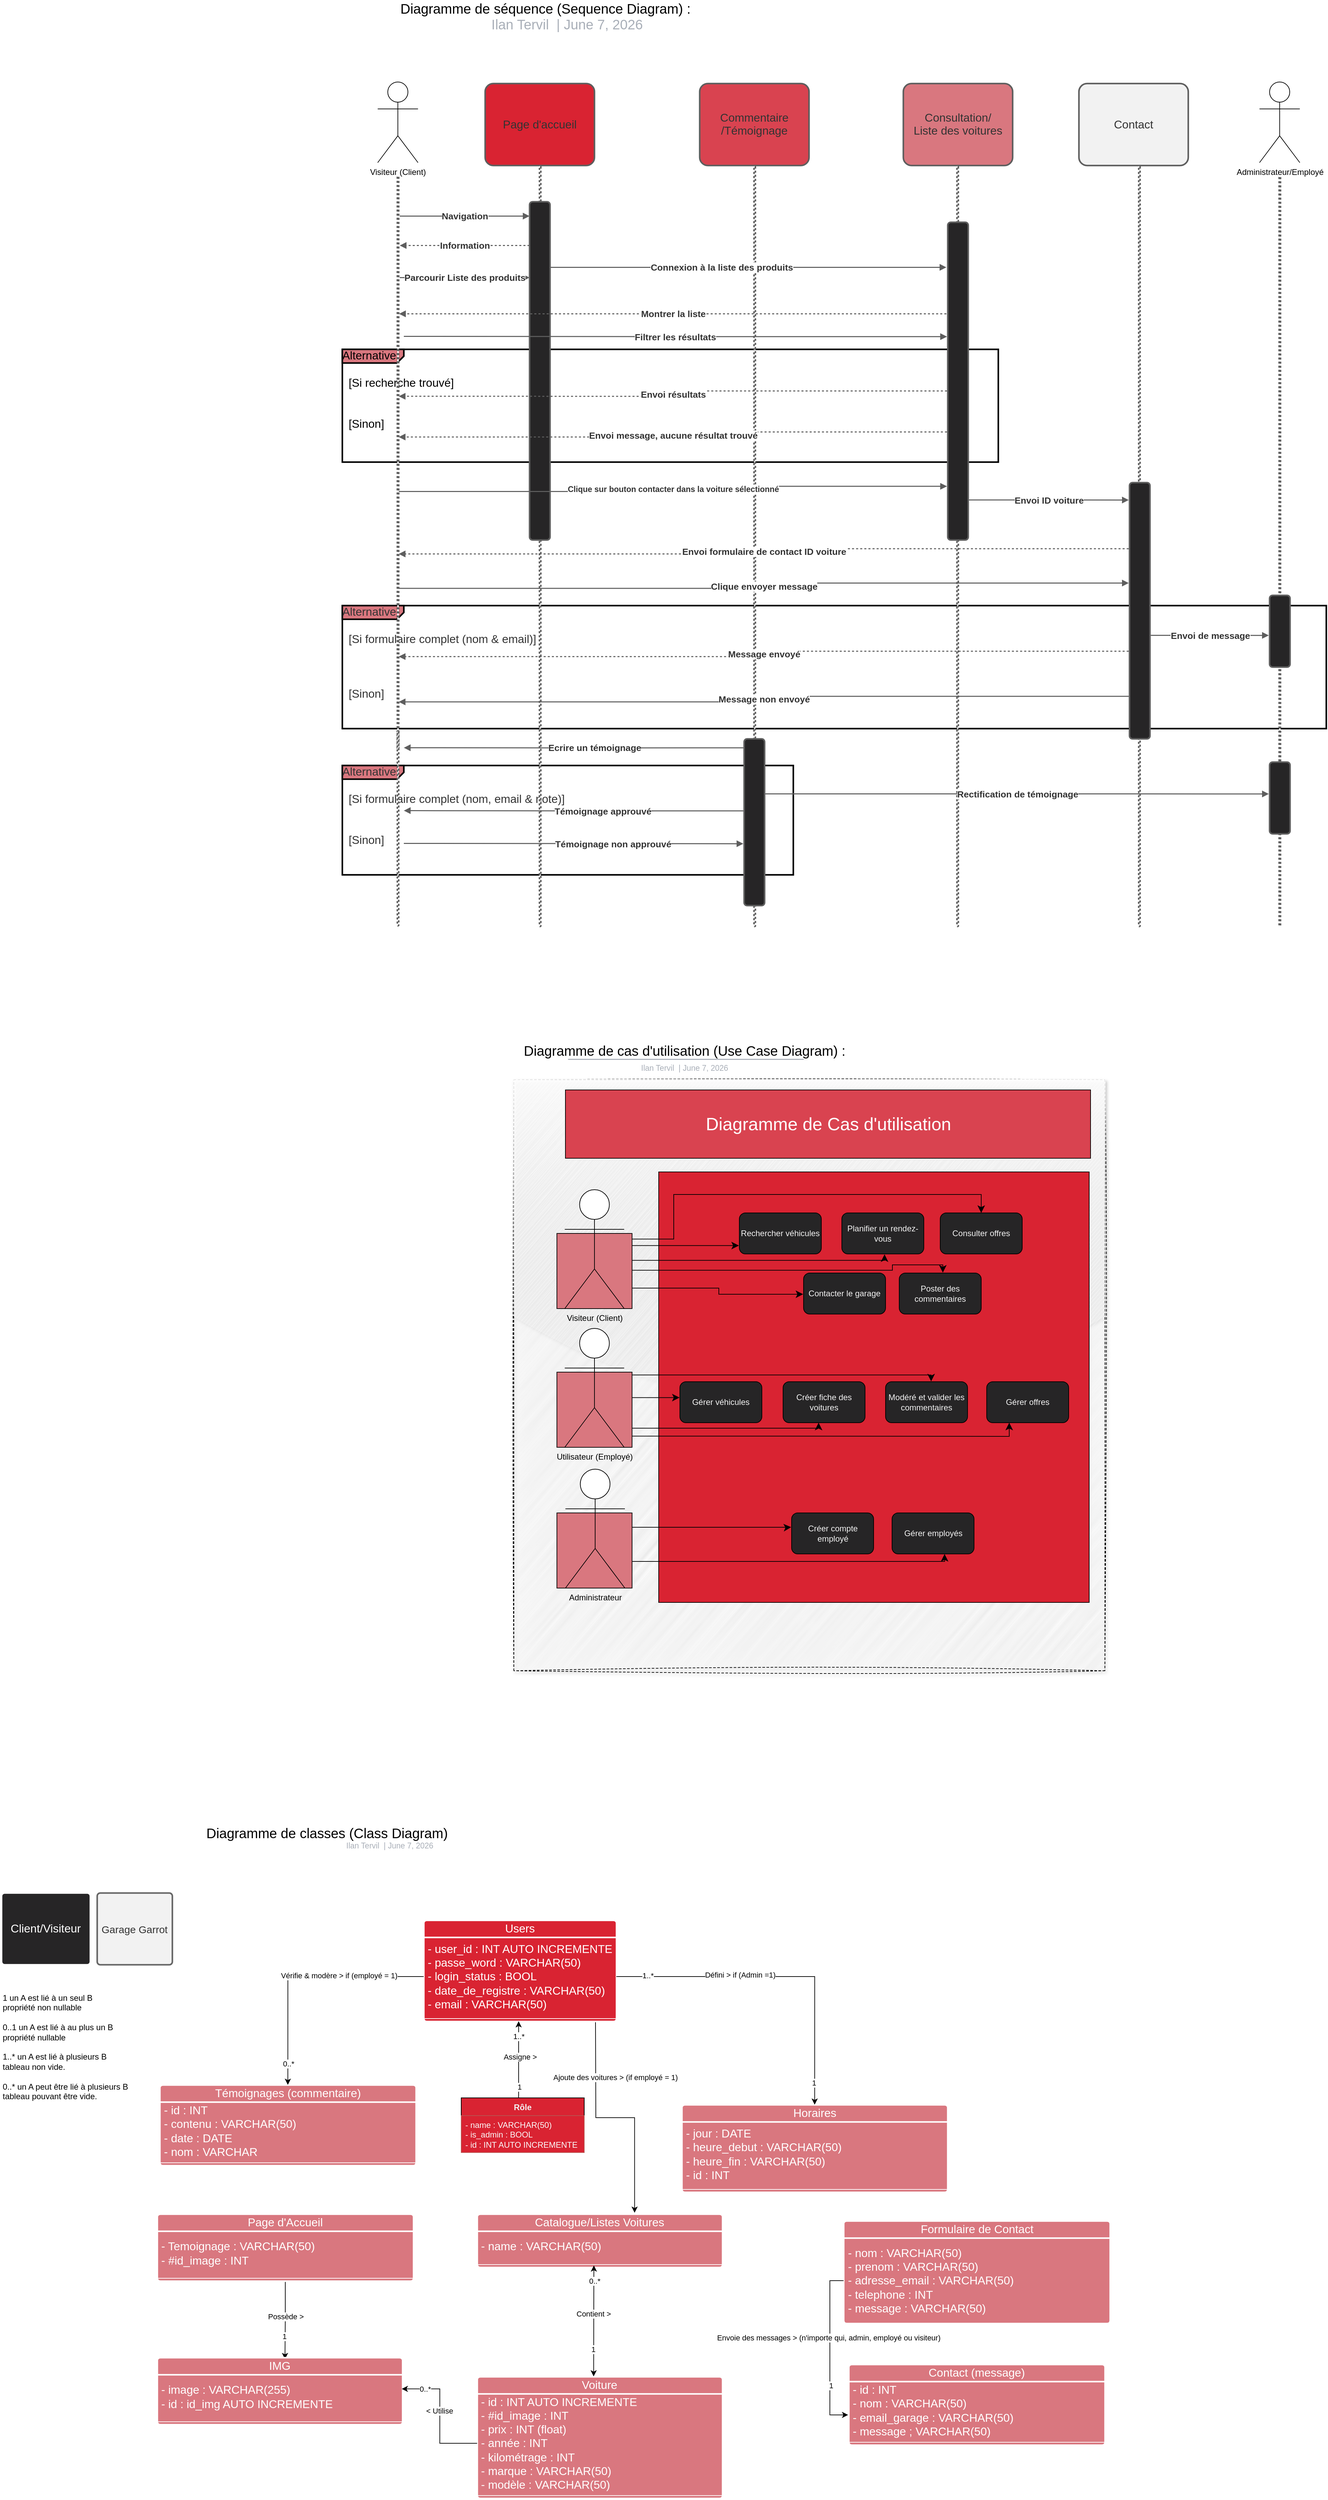 <mxfile version="21.3.8" type="github">
  <diagram name="Page-1" id="gkpLkfRcWBr6_EryrWo8">
    <mxGraphModel dx="4856" dy="2442" grid="1" gridSize="10" guides="1" tooltips="1" connect="1" arrows="1" fold="1" page="1" pageScale="1" pageWidth="827" pageHeight="1169" math="0" shadow="0">
      <root>
        <mxCell id="0" />
        <mxCell id="1" parent="0" />
        <mxCell id="BnAunMeXDNx3pweOuM9s-14" value="" style="whiteSpace=wrap;html=1;aspect=fixed;dashed=1;rounded=0;glass=1;shadow=1;fillColor=#F2F2F2;sketch=1;curveFitting=1;jiggle=2;" parent="1" vertex="1">
          <mxGeometry x="-1640" y="590" width="865" height="865" as="geometry" />
        </mxCell>
        <mxCell id="BnAunMeXDNx3pweOuM9s-17" value="" style="whiteSpace=wrap;html=1;aspect=fixed;fillColor=#D9777F;" parent="1" vertex="1">
          <mxGeometry x="-1576.99" y="1224" width="110" height="110" as="geometry" />
        </mxCell>
        <mxCell id="BnAunMeXDNx3pweOuM9s-16" value="" style="whiteSpace=wrap;html=1;aspect=fixed;strokeColor=#000000;fillColor=#D9777F;" parent="1" vertex="1">
          <mxGeometry x="-1576.99" y="1018" width="110" height="110" as="geometry" />
        </mxCell>
        <mxCell id="BnAunMeXDNx3pweOuM9s-15" value="" style="whiteSpace=wrap;html=1;aspect=fixed;fillColor=#D9777F;strokeColor=#000000;" parent="1" vertex="1">
          <mxGeometry x="-1576.99" y="815" width="110" height="110" as="geometry" />
        </mxCell>
        <mxCell id="jWtJL2StQqahvaxwA_9J-28" value="" style="html=1;overflow=block;blockSpacing=1;whiteSpace=wrap;rounded=1;absoluteArcSize=1;arcSize=24;container=1;pointerEvents=0;collapsible=0;recursiveResize=0;fontSize=13;align=center;spacing=0;strokeColor=#5e5e5e;strokeOpacity=100;fillOpacity=100;fillColor=#D94350;strokeWidth=2.3;lucidId=O.v4xsk3p5HK;" parent="1" vertex="1">
          <mxGeometry x="-1368.25" y="-868" width="160" height="120" as="geometry" />
        </mxCell>
        <mxCell id="jWtJL2StQqahvaxwA_9J-29" value="" style="html=1;overflow=block;blockSpacing=1;whiteSpace=wrap;rounded=1;absoluteArcSize=1;arcSize=24;container=1;pointerEvents=0;collapsible=0;recursiveResize=0;fontSize=13;align=center;spacing=0;strokeColor=#5e5e5e;strokeOpacity=100;fillOpacity=100;fillColor=#D9777F;strokeWidth=2.3;lucidId=O.v4H8er2~Zm;" parent="1" vertex="1">
          <mxGeometry x="-1070.25" y="-868" width="160" height="120" as="geometry" />
        </mxCell>
        <mxCell id="jWtJL2StQqahvaxwA_9J-30" value="" style="html=1;overflow=block;blockSpacing=1;whiteSpace=wrap;rounded=1;absoluteArcSize=1;arcSize=24;container=1;pointerEvents=0;collapsible=0;recursiveResize=0;fontSize=13;align=center;spacing=0;strokeColor=#5e5e5e;strokeOpacity=100;fillOpacity=100;fillColor=#F2F2F2;strokeWidth=2.3;lucidId=O.v4qwtDeSNk;" parent="1" vertex="1">
          <mxGeometry x="-813.25" y="-868" width="160" height="120" as="geometry" />
        </mxCell>
        <mxCell id="jWtJL2StQqahvaxwA_9J-31" value="Alternative&lt;br&gt;&lt;br&gt;&amp;nbsp; [Si formulaire complet (nom &amp;amp; email)]&lt;br&gt;&lt;br&gt;&lt;br&gt;&lt;br&gt;&amp;nbsp; [Sinon]" style="html=1;blockSpacing=1;whiteSpace=wrap;shape=mxgraph.sysml.package2;xSize=90;overflow=fill;fontSize=16.7;fontColor=#333333;align=left;spacing=0;strokeColor=#000000;strokeOpacity=100;fillOpacity=100;rounded=1;absoluteArcSize=1;arcSize=9;fillColor=#D9777F;strokeWidth=2.3;lucidId=YBw4MqrhlL.r;" parent="1" vertex="1">
          <mxGeometry x="-1891.25" y="-104" width="1440" height="180" as="geometry" />
        </mxCell>
        <mxCell id="jWtJL2StQqahvaxwA_9J-32" value="Alternative&lt;br&gt;&lt;br&gt;&lt;span data-lucid-content=&quot;{&amp;quot;t&amp;quot;:&amp;quot;[Si recherche trouvé]&amp;quot;,&amp;quot;m&amp;quot;:[{&amp;quot;s&amp;quot;:0,&amp;quot;n&amp;quot;:&amp;quot;a&amp;quot;,&amp;quot;v&amp;quot;:&amp;quot;center&amp;quot;},{&amp;quot;s&amp;quot;:0,&amp;quot;n&amp;quot;:&amp;quot;s&amp;quot;,&amp;quot;v&amp;quot;:22.222,&amp;quot;e&amp;quot;:21},{&amp;quot;s&amp;quot;:0,&amp;quot;n&amp;quot;:&amp;quot;c&amp;quot;,&amp;quot;v&amp;quot;:&amp;quot;333333ff&amp;quot;,&amp;quot;e&amp;quot;:21}]}&quot; data-lucid-type=&quot;application/vnd.lucid.text&quot;&gt;&lt;/span&gt;&amp;nbsp; [Si recherche trouvé]&lt;br&gt;&lt;br&gt;&lt;br&gt;&amp;nbsp; [Sinon]" style="html=1;blockSpacing=1;whiteSpace=wrap;shape=mxgraph.sysml.package2;xSize=90;overflow=fill;fontSize=16.7;align=left;spacing=0;strokeOpacity=100;fillOpacity=100;rounded=1;absoluteArcSize=1;arcSize=9;strokeWidth=2.3;lucidId=-Cw4YTbApHRs;fillColor=#D9777F;strokeColor=default;" parent="1" vertex="1">
          <mxGeometry x="-1891.25" y="-479" width="960" height="165" as="geometry" />
        </mxCell>
        <mxCell id="jWtJL2StQqahvaxwA_9J-33" value="Alternative&lt;br&gt;&lt;br&gt;&amp;nbsp; [Si formulaire complet (nom, email &amp;amp; note)]&lt;br&gt;&lt;br&gt;&lt;br&gt;&amp;nbsp; [Sinon]" style="html=1;blockSpacing=1;whiteSpace=wrap;shape=mxgraph.sysml.package2;xSize=90;overflow=fill;fontSize=16.7;fontColor=#333333;align=left;spacing=0;strokeColor=#000000;strokeOpacity=100;fillOpacity=100;rounded=1;absoluteArcSize=1;arcSize=9;fillColor=#D9777F;strokeWidth=2.3;lucidId=VZw4ieArGQU4;" parent="1" vertex="1">
          <mxGeometry x="-1891.25" y="130" width="660" height="160" as="geometry" />
        </mxCell>
        <UserObject label="&lt;div style=&quot;display: flex; justify-content: flex-start; text-align: left; align-items: baseline; line-height: 1.25; margin-top: -2px; font-size: 20px;&quot;&gt;&lt;span style=&quot;color: rgb(0, 0, 0);&quot;&gt;&lt;font style=&quot;font-size: 20px;&quot;&gt;Diagramme de séquence (Sequence Diagram) :&lt;br&gt;&lt;/font&gt;&lt;/span&gt;&lt;/div&gt;&lt;div style=&quot;display: flex; justify-content: center; text-align: center; align-items: baseline; line-height: 1.25; margin-left: 7px; margin-right: 7px; margin-top: -2px; font-size: 20px;&quot;&gt;&lt;span style=&quot;color: rgb(169, 175, 184);&quot;&gt;&lt;font style=&quot;font-size: 20px;&quot;&gt;Ilan Tervil&amp;nbsp; |  %date{mmmm d, yyyy}%&lt;/font&gt;&lt;/span&gt;&lt;/div&gt;" placeholders="1" id="jWtJL2StQqahvaxwA_9J-34">
          <mxCell style="html=1;overflow=block;blockSpacing=1;whiteSpace=wrap;fontSize=13;align=left;spacing=3.8;verticalAlign=top;strokeColor=none;fillOpacity=0;fillColor=#ffffff;strokeWidth=0;lucidId=O.v4v.V5B6~r;" parent="1" vertex="1">
            <mxGeometry x="-1809.25" y="-990" width="494" height="46" as="geometry" />
          </mxCell>
        </UserObject>
        <mxCell id="jWtJL2StQqahvaxwA_9J-36" value="" style="html=1;overflow=block;blockSpacing=1;whiteSpace=wrap;rounded=1;absoluteArcSize=1;arcSize=24;container=1;pointerEvents=0;collapsible=0;recursiveResize=0;fontSize=13;align=center;spacing=0;strokeColor=#5e5e5e;strokeOpacity=100;fillOpacity=100;fillColor=#D92332;strokeWidth=2.3;lucidId=O.v4sSC.tmU.;" parent="1" vertex="1">
          <mxGeometry x="-1682.25" y="-868" width="160" height="120" as="geometry" />
        </mxCell>
        <mxCell id="jWtJL2StQqahvaxwA_9J-37" value="Page d&#39;accueil" style="html=1;overflow=block;blockSpacing=1;whiteSpace=wrap;fontSize=16.7;fontColor=#333333;align=center;spacing=3.8;strokeOpacity=0;fillOpacity=0;rounded=1;absoluteArcSize=1;arcSize=9;fillColor=#ffffff;strokeWidth=2.3;lucidId=O.v4Upmj7qb6;" parent="1" vertex="1">
          <mxGeometry x="-1692.25" y="-830" width="180" height="45" as="geometry" />
        </mxCell>
        <mxCell id="jWtJL2StQqahvaxwA_9J-38" value="&lt;div style=&quot;display: flex; justify-content: center; text-align: center; align-items: baseline; font-size: 0; line-height: 1.25;margin-top: -2px;&quot;&gt;&lt;span&gt;&lt;span style=&quot;font-size:16.7px;color:#333333;&quot;&gt;Commentaire&#xa;&lt;/span&gt;&lt;/span&gt;&lt;/div&gt;&lt;div style=&quot;display: flex; justify-content: center; text-align: center; align-items: baseline; font-size: 0; line-height: 1.25;margin-top: -2px;&quot;&gt;&lt;span&gt;&lt;span style=&quot;font-size:16.7px;color:#333333;&quot;&gt;/Témoignage&lt;/span&gt;&lt;/span&gt;&lt;/div&gt;" style="html=1;overflow=block;blockSpacing=1;whiteSpace=wrap;fontSize=13;spacing=3.8;strokeOpacity=0;fillOpacity=0;rounded=1;absoluteArcSize=1;arcSize=9;fillColor=#ffffff;strokeWidth=2.3;lucidId=O.v4fSKv_FuR;" parent="1" vertex="1">
          <mxGeometry x="-1378.25" y="-841" width="180" height="67" as="geometry" />
        </mxCell>
        <mxCell id="jWtJL2StQqahvaxwA_9J-39" value="&lt;div style=&quot;display: flex; justify-content: center; text-align: center; align-items: baseline; font-size: 0; line-height: 1.25;margin-top: -2px;&quot;&gt;&lt;span&gt;&lt;span style=&quot;font-size:16.7px;color:#333333;&quot;&gt;Consultation/&#xa;&lt;/span&gt;&lt;/span&gt;&lt;/div&gt;&lt;div style=&quot;display: flex; justify-content: center; text-align: center; align-items: baseline; font-size: 0; line-height: 1.25;margin-top: -2px;&quot;&gt;&lt;span&gt;&lt;span style=&quot;font-size:16.7px;color:#333333;&quot;&gt;Liste des voitures&lt;/span&gt;&lt;/span&gt;&lt;/div&gt;" style="html=1;overflow=block;blockSpacing=1;whiteSpace=wrap;fontSize=13;spacing=3.8;strokeOpacity=0;fillOpacity=0;rounded=1;absoluteArcSize=1;arcSize=9;fillColor=#ffffff;strokeWidth=2.3;lucidId=O.v4o~vFmgFz;" parent="1" vertex="1">
          <mxGeometry x="-1080.25" y="-831" width="180" height="48" as="geometry" />
        </mxCell>
        <mxCell id="jWtJL2StQqahvaxwA_9J-40" value="Contact" style="html=1;overflow=block;blockSpacing=1;whiteSpace=wrap;fontSize=16.7;fontColor=#333333;align=center;spacing=3.8;strokeOpacity=0;fillOpacity=0;rounded=1;absoluteArcSize=1;arcSize=9;fillColor=#ffffff;strokeWidth=2.3;lucidId=O.v4GgfFMbEy;" parent="1" vertex="1">
          <mxGeometry x="-823.25" y="-830" width="180" height="45" as="geometry" />
        </mxCell>
        <mxCell id="jWtJL2StQqahvaxwA_9J-41" value="" style="html=1;overflow=block;blockSpacing=1;whiteSpace=wrap;fontSize=13;spacing=0;strokeColor=#5e5e5e;strokeOpacity=100;rounded=1;absoluteArcSize=1;arcSize=9;rotation=-270;dashed=1;fixDash=1;strokeWidth=2.3;lucidId=O.v4MvfRuMcS;" parent="1" vertex="1">
          <mxGeometry x="-2158.25" y="-192" width="1113" height="2" as="geometry" />
        </mxCell>
        <mxCell id="jWtJL2StQqahvaxwA_9J-42" value="" style="html=1;overflow=block;blockSpacing=1;whiteSpace=wrap;fontSize=13;spacing=0;strokeColor=#5e5e5e;strokeOpacity=100;rounded=1;absoluteArcSize=1;arcSize=9;rotation=-270;dashed=1;fixDash=1;strokeWidth=2.3;lucidId=O.v4vlAI9Znb;" parent="1" vertex="1">
          <mxGeometry x="-1844.25" y="-192" width="1113" height="2" as="geometry" />
        </mxCell>
        <mxCell id="jWtJL2StQqahvaxwA_9J-43" value="" style="html=1;overflow=block;blockSpacing=1;whiteSpace=wrap;fontSize=13;spacing=0;strokeColor=#5e5e5e;strokeOpacity=100;rounded=1;absoluteArcSize=1;arcSize=9;rotation=-270;dashed=1;fixDash=1;strokeWidth=2.3;lucidId=O.v4o5tknFJy;" parent="1" vertex="1">
          <mxGeometry x="-1547.25" y="-192" width="1113" height="2" as="geometry" />
        </mxCell>
        <mxCell id="jWtJL2StQqahvaxwA_9J-44" value="" style="html=1;overflow=block;blockSpacing=1;whiteSpace=wrap;fontSize=13;spacing=0;strokeColor=#5e5e5e;strokeOpacity=100;rounded=1;absoluteArcSize=1;arcSize=9;rotation=-270;dashed=1;fixDash=1;strokeWidth=2.3;lucidId=O.v4iaXeCw92;" parent="1" vertex="1">
          <mxGeometry x="-1281.25" y="-192" width="1113" height="2" as="geometry" />
        </mxCell>
        <mxCell id="jWtJL2StQqahvaxwA_9J-46" value="" style="html=1;overflow=block;blockSpacing=1;whiteSpace=wrap;fontSize=13;spacing=0;strokeColor=#5E5E5E;strokeOpacity=100;fillOpacity=100;rounded=1;absoluteArcSize=1;arcSize=9;fillColor=#262526;strokeWidth=2.3;lucidId=O.v4kSHFRUKb;" parent="1" vertex="1">
          <mxGeometry x="-1617.25" y="-695" width="30" height="495" as="geometry" />
        </mxCell>
        <mxCell id="jWtJL2StQqahvaxwA_9J-47" value="" style="html=1;overflow=block;blockSpacing=1;whiteSpace=wrap;fontSize=13;spacing=0;strokeColor=#5e5e5e;strokeOpacity=100;rounded=1;absoluteArcSize=1;arcSize=9;rotation=-270;dashed=1;fixDash=1;strokeWidth=2.3;lucidId=O.v4rNS-CwyW;" parent="1" vertex="1">
          <mxGeometry x="-2229.25" y="-314" width="839" height="2" as="geometry" />
        </mxCell>
        <mxCell id="jWtJL2StQqahvaxwA_9J-48" value="" style="html=1;overflow=block;blockSpacing=1;whiteSpace=wrap;fontSize=13;spacing=0;strokeColor=#5e5e5e;strokeOpacity=100;fillOpacity=100;rounded=1;absoluteArcSize=1;arcSize=9;fillColor=#262526;strokeWidth=2.3;lucidId=O.v4dh4rE484;" parent="1" vertex="1">
          <mxGeometry x="-1005.25" y="-665" width="30" height="465" as="geometry" />
        </mxCell>
        <mxCell id="jWtJL2StQqahvaxwA_9J-49" value="" style="html=1;jettySize=18;whiteSpace=wrap;fontSize=13;strokeColor=#5E5E5E;dashed=1;fixDash=1;strokeWidth=1.5;rounded=1;arcSize=12;edgeStyle=orthogonalEdgeStyle;startArrow=none;endArrow=block;endFill=1;exitX=-0.037;exitY=0.531;exitPerimeter=0;entryX=0.384;entryY=0;entryPerimeter=0;lucidId=O.v4Oke_IXJc;" parent="1" source="jWtJL2StQqahvaxwA_9J-48" target="jWtJL2StQqahvaxwA_9J-47" edge="1">
          <mxGeometry width="100" height="100" relative="1" as="geometry">
            <Array as="points" />
          </mxGeometry>
        </mxCell>
        <mxCell id="jWtJL2StQqahvaxwA_9J-50" value="Envoi résultats" style="text;html=1;resizable=0;labelBackgroundColor=default;align=center;verticalAlign=middle;fontStyle=1;fontColor=#333333;fontSize=13.3;" parent="jWtJL2StQqahvaxwA_9J-49" vertex="1">
          <mxGeometry relative="1" as="geometry">
            <mxPoint as="offset" />
          </mxGeometry>
        </mxCell>
        <mxCell id="jWtJL2StQqahvaxwA_9J-51" value="" style="html=1;jettySize=18;whiteSpace=wrap;fontSize=13;strokeColor=#5E5E5E;dashed=1;fixDash=1;strokeWidth=1.5;rounded=1;arcSize=12;edgeStyle=orthogonalEdgeStyle;startArrow=none;endArrow=block;endFill=1;exitX=-0.037;exitY=0.66;exitPerimeter=0;entryX=0.455;entryY=0;entryPerimeter=0;lucidId=O.v4aioplXV.;" parent="1" source="jWtJL2StQqahvaxwA_9J-48" target="jWtJL2StQqahvaxwA_9J-47" edge="1">
          <mxGeometry width="100" height="100" relative="1" as="geometry">
            <Array as="points" />
          </mxGeometry>
        </mxCell>
        <mxCell id="jWtJL2StQqahvaxwA_9J-52" value="Envoi message, aucune résultat trouvé" style="text;html=1;resizable=0;labelBackgroundColor=default;align=center;verticalAlign=middle;fontStyle=1;fontColor=#333333;fontSize=13.3;" parent="jWtJL2StQqahvaxwA_9J-51" vertex="1">
          <mxGeometry relative="1" as="geometry">
            <mxPoint as="offset" />
          </mxGeometry>
        </mxCell>
        <mxCell id="jWtJL2StQqahvaxwA_9J-53" value="" style="html=1;jettySize=18;whiteSpace=wrap;fontSize=13;strokeColor=#5E5E5E;strokeWidth=1.5;rounded=1;arcSize=12;edgeStyle=orthogonalEdgeStyle;startArrow=block;startFill=1;endArrow=none;exitX=-0.037;exitY=0.831;exitPerimeter=0;entryX=0.55;entryY=0;entryPerimeter=0;lucidId=O.v4pDnxjaKH;" parent="1" source="jWtJL2StQqahvaxwA_9J-48" target="jWtJL2StQqahvaxwA_9J-47" edge="1">
          <mxGeometry width="100" height="100" relative="1" as="geometry">
            <Array as="points" />
          </mxGeometry>
        </mxCell>
        <mxCell id="jWtJL2StQqahvaxwA_9J-54" value="Clique sur bouton contacter dans la voiture sélectionné" style="text;html=1;resizable=0;labelBackgroundColor=default;align=center;verticalAlign=middle;fontStyle=1;fontColor=#333333;fontSize=11.7;" parent="jWtJL2StQqahvaxwA_9J-53" vertex="1">
          <mxGeometry relative="1" as="geometry">
            <mxPoint as="offset" />
          </mxGeometry>
        </mxCell>
        <mxCell id="jWtJL2StQqahvaxwA_9J-55" value="" style="html=1;overflow=block;blockSpacing=1;whiteSpace=wrap;fontSize=13;spacing=0;strokeColor=#5e5e5e;strokeOpacity=100;fillOpacity=100;rounded=1;absoluteArcSize=1;arcSize=9;fillColor=#262526;strokeWidth=2.3;lucidId=O.v4rTKuvIvl;" parent="1" vertex="1">
          <mxGeometry x="-739.25" y="-284" width="30" height="375" as="geometry" />
        </mxCell>
        <mxCell id="jWtJL2StQqahvaxwA_9J-56" value="" style="html=1;overflow=block;blockSpacing=1;whiteSpace=wrap;fontSize=13;spacing=0;strokeColor=#5e5e5e;strokeOpacity=100;rounded=1;absoluteArcSize=1;arcSize=9;rotation=-270;dashed=1;fixDash=1;strokeWidth=2.3;lucidId=O.v4-R9pIBdy;" parent="1" vertex="1">
          <mxGeometry x="-1067.75" y="-184.5" width="1097" height="2" as="geometry" />
        </mxCell>
        <mxCell id="jWtJL2StQqahvaxwA_9J-57" value="" style="html=1;jettySize=18;whiteSpace=wrap;fontSize=13;strokeColor=#5E5E5E;strokeWidth=1.5;rounded=1;arcSize=12;edgeStyle=orthogonalEdgeStyle;startArrow=none;endArrow=block;endFill=1;exitX=1.037;exitY=0.874;exitPerimeter=0;entryX=-0.037;entryY=0.068;entryPerimeter=0;lucidId=O.v41hrQaDPC;" parent="1" source="jWtJL2StQqahvaxwA_9J-48" target="jWtJL2StQqahvaxwA_9J-55" edge="1">
          <mxGeometry width="100" height="100" relative="1" as="geometry">
            <Array as="points" />
          </mxGeometry>
        </mxCell>
        <mxCell id="jWtJL2StQqahvaxwA_9J-58" value="Envoi ID voiture" style="text;html=1;resizable=0;labelBackgroundColor=default;align=center;verticalAlign=middle;fontStyle=1;fontColor=#333333;fontSize=13.3;" parent="jWtJL2StQqahvaxwA_9J-57" vertex="1">
          <mxGeometry relative="1" as="geometry">
            <mxPoint as="offset" />
          </mxGeometry>
        </mxCell>
        <mxCell id="jWtJL2StQqahvaxwA_9J-59" value="" style="html=1;jettySize=18;whiteSpace=wrap;fontSize=13;strokeColor=#5E5E5E;dashed=1;fixDash=1;strokeWidth=1.5;rounded=1;arcSize=12;edgeStyle=orthogonalEdgeStyle;startArrow=none;endArrow=block;endFill=1;exitX=-0.037;exitY=0.258;exitPerimeter=0;entryX=0.659;entryY=0;entryPerimeter=0;lucidId=O.v4EKcI3OWY;" parent="1" source="jWtJL2StQqahvaxwA_9J-55" target="jWtJL2StQqahvaxwA_9J-47" edge="1">
          <mxGeometry width="100" height="100" relative="1" as="geometry">
            <Array as="points" />
          </mxGeometry>
        </mxCell>
        <mxCell id="jWtJL2StQqahvaxwA_9J-60" value="Envoi formulaire de contact ID voiture" style="text;html=1;resizable=0;labelBackgroundColor=default;align=center;verticalAlign=middle;fontStyle=1;fontColor=#333333;fontSize=13.3;" parent="jWtJL2StQqahvaxwA_9J-59" vertex="1">
          <mxGeometry relative="1" as="geometry">
            <mxPoint as="offset" />
          </mxGeometry>
        </mxCell>
        <mxCell id="jWtJL2StQqahvaxwA_9J-61" value="" style="html=1;jettySize=18;whiteSpace=wrap;fontSize=13;strokeColor=#5E5E5E;strokeWidth=1.5;rounded=1;arcSize=12;edgeStyle=orthogonalEdgeStyle;startArrow=block;startFill=1;endArrow=none;exitX=-0.037;exitY=0.392;exitPerimeter=0;entryX=0.719;entryY=0;entryPerimeter=0;lucidId=Y.v4IYNe0~j0;" parent="1" source="jWtJL2StQqahvaxwA_9J-55" target="jWtJL2StQqahvaxwA_9J-47" edge="1">
          <mxGeometry width="100" height="100" relative="1" as="geometry">
            <Array as="points" />
          </mxGeometry>
        </mxCell>
        <mxCell id="jWtJL2StQqahvaxwA_9J-62" value="Clique envoyer message" style="text;html=1;resizable=0;labelBackgroundColor=default;align=center;verticalAlign=middle;fontStyle=1;fontColor=#333333;fontSize=13.3;" parent="jWtJL2StQqahvaxwA_9J-61" vertex="1">
          <mxGeometry relative="1" as="geometry">
            <mxPoint as="offset" />
          </mxGeometry>
        </mxCell>
        <mxCell id="jWtJL2StQqahvaxwA_9J-63" value="" style="html=1;overflow=block;blockSpacing=1;whiteSpace=wrap;fontSize=13;spacing=0;strokeColor=#5e5e5e;strokeOpacity=100;fillOpacity=100;rounded=1;absoluteArcSize=1;arcSize=9;fillColor=#262526;strokeWidth=2.3;lucidId=Mmw4W55uL8Zy;" parent="1" vertex="1">
          <mxGeometry x="-534.25" y="-119" width="30" height="105" as="geometry" />
        </mxCell>
        <mxCell id="jWtJL2StQqahvaxwA_9J-64" value="" style="html=1;jettySize=18;whiteSpace=wrap;fontSize=13;strokeColor=#5E5E5E;strokeWidth=1.5;rounded=1;arcSize=12;edgeStyle=orthogonalEdgeStyle;startArrow=block;startFill=1;endArrow=none;lucidId=wtw4ixZKij.u;" parent="1" edge="1">
          <mxGeometry width="100" height="100" relative="1" as="geometry">
            <Array as="points" />
            <mxPoint x="-1617.25" y="-674" as="sourcePoint" />
            <mxPoint x="-1807.25" y="-674" as="targetPoint" />
          </mxGeometry>
        </mxCell>
        <mxCell id="jWtJL2StQqahvaxwA_9J-65" value="Navigation" style="text;html=1;resizable=0;labelBackgroundColor=default;align=center;verticalAlign=middle;fontStyle=1;fontColor=#333333;fontSize=13.3;" parent="jWtJL2StQqahvaxwA_9J-64" vertex="1">
          <mxGeometry relative="1" as="geometry">
            <mxPoint as="offset" />
          </mxGeometry>
        </mxCell>
        <mxCell id="jWtJL2StQqahvaxwA_9J-66" value="" style="html=1;jettySize=18;whiteSpace=wrap;fontSize=13;strokeColor=#5E5E5E;dashed=1;fixDash=1;strokeWidth=1.5;rounded=1;arcSize=12;edgeStyle=orthogonalEdgeStyle;startArrow=none;endArrow=block;endFill=1;lucidId=wtw47-qaW_Ss;" parent="1" edge="1">
          <mxGeometry width="100" height="100" relative="1" as="geometry">
            <Array as="points" />
            <mxPoint x="-1617.25" y="-631" as="sourcePoint" />
            <mxPoint x="-1807.25" y="-631" as="targetPoint" />
          </mxGeometry>
        </mxCell>
        <mxCell id="jWtJL2StQqahvaxwA_9J-67" value="Information" style="text;html=1;resizable=0;labelBackgroundColor=default;align=center;verticalAlign=middle;fontStyle=1;fontColor=#333333;fontSize=13.3;" parent="jWtJL2StQqahvaxwA_9J-66" vertex="1">
          <mxGeometry relative="1" as="geometry">
            <mxPoint as="offset" />
          </mxGeometry>
        </mxCell>
        <mxCell id="jWtJL2StQqahvaxwA_9J-68" value="" style="html=1;jettySize=18;whiteSpace=wrap;fontSize=13;strokeColor=#5E5E5E;strokeWidth=1.5;rounded=1;arcSize=12;edgeStyle=orthogonalEdgeStyle;startArrow=block;startFill=1;endArrow=none;lucidId=wtw4JS.fzAdc;" parent="1" edge="1">
          <mxGeometry width="100" height="100" relative="1" as="geometry">
            <Array as="points" />
            <mxPoint x="-1617.25" y="-584" as="sourcePoint" />
            <mxPoint x="-1807.25" y="-584" as="targetPoint" />
          </mxGeometry>
        </mxCell>
        <mxCell id="jWtJL2StQqahvaxwA_9J-69" value="Parcourir Liste des produits" style="text;html=1;resizable=0;labelBackgroundColor=default;align=center;verticalAlign=middle;fontStyle=1;fontColor=#333333;fontSize=13.3;" parent="jWtJL2StQqahvaxwA_9J-68" vertex="1">
          <mxGeometry relative="1" as="geometry">
            <mxPoint as="offset" />
          </mxGeometry>
        </mxCell>
        <mxCell id="jWtJL2StQqahvaxwA_9J-70" value="" style="html=1;jettySize=18;whiteSpace=wrap;fontSize=13;strokeColor=#5E5E5E;strokeWidth=1.5;rounded=1;arcSize=12;edgeStyle=orthogonalEdgeStyle;startArrow=none;endArrow=block;endFill=1;lucidId=-tw4ck6UbxF0;" parent="1" edge="1">
          <mxGeometry width="100" height="100" relative="1" as="geometry">
            <Array as="points" />
            <mxPoint x="-1586.25" y="-599" as="sourcePoint" />
            <mxPoint x="-1007.25" y="-599" as="targetPoint" />
          </mxGeometry>
        </mxCell>
        <mxCell id="jWtJL2StQqahvaxwA_9J-71" value="Connexion à la liste des produits" style="text;html=1;resizable=0;labelBackgroundColor=default;align=center;verticalAlign=middle;fontStyle=1;fontColor=#333333;fontSize=13.3;" parent="jWtJL2StQqahvaxwA_9J-70" vertex="1">
          <mxGeometry x="-0.138" relative="1" as="geometry">
            <mxPoint as="offset" />
          </mxGeometry>
        </mxCell>
        <mxCell id="jWtJL2StQqahvaxwA_9J-72" value="" style="html=1;jettySize=18;whiteSpace=wrap;fontSize=13;strokeColor=#5E5E5E;dashed=1;fixDash=1;strokeWidth=1.5;rounded=1;arcSize=12;edgeStyle=orthogonalEdgeStyle;startArrow=none;endArrow=block;endFill=1;lucidId=-tw4iL17KhE3;" parent="1" edge="1">
          <mxGeometry width="100" height="100" relative="1" as="geometry">
            <Array as="points" />
            <mxPoint x="-1007.25" y="-531" as="sourcePoint" />
            <mxPoint x="-1808.25" y="-531" as="targetPoint" />
          </mxGeometry>
        </mxCell>
        <mxCell id="jWtJL2StQqahvaxwA_9J-73" value="            Montrer la liste" style="text;html=1;resizable=0;labelBackgroundColor=default;align=center;verticalAlign=middle;fontStyle=1;fontColor=#333333;fontSize=13.3;" parent="jWtJL2StQqahvaxwA_9J-72" vertex="1">
          <mxGeometry relative="1" as="geometry">
            <mxPoint as="offset" />
          </mxGeometry>
        </mxCell>
        <mxCell id="jWtJL2StQqahvaxwA_9J-74" value="" style="html=1;jettySize=18;whiteSpace=wrap;fontSize=13;strokeColor=#5E5E5E;strokeWidth=1.5;rounded=1;arcSize=12;edgeStyle=orthogonalEdgeStyle;startArrow=block;startFill=1;endArrow=none;exitX=-0.037;exitY=0.36;exitPerimeter=0;lucidId=uuw4k.lDiz5w;" parent="1" source="jWtJL2StQqahvaxwA_9J-48" edge="1">
          <mxGeometry width="100" height="100" relative="1" as="geometry">
            <Array as="points" />
            <mxPoint x="-1801.25" y="-498" as="targetPoint" />
          </mxGeometry>
        </mxCell>
        <mxCell id="jWtJL2StQqahvaxwA_9J-75" value="                  Filtrer les résultats" style="text;html=1;resizable=0;labelBackgroundColor=default;align=center;verticalAlign=middle;fontStyle=1;fontColor=#333333;fontSize=13.3;" parent="jWtJL2StQqahvaxwA_9J-74" vertex="1">
          <mxGeometry relative="1" as="geometry">
            <mxPoint as="offset" />
          </mxGeometry>
        </mxCell>
        <mxCell id="jWtJL2StQqahvaxwA_9J-76" value="" style="html=1;jettySize=18;whiteSpace=wrap;fontSize=13;strokeColor=#5E5E5E;strokeWidth=1.5;rounded=1;arcSize=12;edgeStyle=orthogonalEdgeStyle;startArrow=none;endArrow=block;endFill=1;exitX=1.037;exitY=0.596;exitPerimeter=0;entryX=-0.037;entryY=0.558;entryPerimeter=0;lucidId=oww4UqA21~jD;" parent="1" source="jWtJL2StQqahvaxwA_9J-55" target="jWtJL2StQqahvaxwA_9J-63" edge="1">
          <mxGeometry width="100" height="100" relative="1" as="geometry">
            <Array as="points" />
          </mxGeometry>
        </mxCell>
        <mxCell id="jWtJL2StQqahvaxwA_9J-77" value="Envoi de message" style="text;html=1;resizable=0;labelBackgroundColor=default;align=center;verticalAlign=middle;fontStyle=1;fontColor=#333333;fontSize=13.3;" parent="jWtJL2StQqahvaxwA_9J-76" vertex="1">
          <mxGeometry relative="1" as="geometry">
            <mxPoint as="offset" />
          </mxGeometry>
        </mxCell>
        <mxCell id="jWtJL2StQqahvaxwA_9J-78" value="" style="html=1;jettySize=18;whiteSpace=wrap;fontSize=13;strokeColor=#5E5E5E;dashed=1;fixDash=1;strokeWidth=1.5;rounded=1;arcSize=12;edgeStyle=orthogonalEdgeStyle;startArrow=none;endArrow=block;endFill=1;exitX=-0.037;exitY=0.658;exitPerimeter=0;entryX=0.838;entryY=0;entryPerimeter=0;lucidId=JAw4WZks1poF;" parent="1" source="jWtJL2StQqahvaxwA_9J-55" target="jWtJL2StQqahvaxwA_9J-47" edge="1">
          <mxGeometry width="100" height="100" relative="1" as="geometry">
            <Array as="points" />
          </mxGeometry>
        </mxCell>
        <mxCell id="jWtJL2StQqahvaxwA_9J-79" value="Message envoyé" style="text;html=1;resizable=0;labelBackgroundColor=default;align=center;verticalAlign=middle;fontStyle=1;fontColor=#333333;fontSize=13.3;" parent="jWtJL2StQqahvaxwA_9J-78" vertex="1">
          <mxGeometry relative="1" as="geometry">
            <mxPoint as="offset" />
          </mxGeometry>
        </mxCell>
        <mxCell id="jWtJL2StQqahvaxwA_9J-80" value="" style="html=1;jettySize=18;whiteSpace=wrap;fontSize=13;strokeColor=#5E5E5E;strokeWidth=1.5;rounded=1;arcSize=12;edgeStyle=orthogonalEdgeStyle;startArrow=none;endArrow=block;endFill=1;exitX=-0.037;exitY=0.834;exitPerimeter=0;entryX=0.917;entryY=0;entryPerimeter=0;lucidId=vGw4GbxFIj__;" parent="1" source="jWtJL2StQqahvaxwA_9J-55" target="jWtJL2StQqahvaxwA_9J-47" edge="1">
          <mxGeometry width="100" height="100" relative="1" as="geometry">
            <Array as="points" />
          </mxGeometry>
        </mxCell>
        <mxCell id="jWtJL2StQqahvaxwA_9J-81" value="Message non envoyé" style="text;html=1;resizable=0;labelBackgroundColor=default;align=center;verticalAlign=middle;fontStyle=1;fontColor=#333333;fontSize=13.3;" parent="jWtJL2StQqahvaxwA_9J-80" vertex="1">
          <mxGeometry relative="1" as="geometry">
            <mxPoint as="offset" />
          </mxGeometry>
        </mxCell>
        <mxCell id="jWtJL2StQqahvaxwA_9J-82" value="" style="html=1;overflow=block;blockSpacing=1;whiteSpace=wrap;fontSize=13;spacing=0;strokeColor=#5E5E5E;strokeOpacity=100;fillOpacity=100;rounded=1;absoluteArcSize=1;arcSize=9;fillColor=#262526;strokeWidth=2.3;lucidId=QYw4wGIv5B0Q;" parent="1" vertex="1">
          <mxGeometry x="-1303.25" y="91" width="30" height="244" as="geometry" />
        </mxCell>
        <mxCell id="jWtJL2StQqahvaxwA_9J-83" value="" style="html=1;jettySize=18;whiteSpace=wrap;fontSize=13;strokeColor=#5E5E5E;strokeWidth=1.5;rounded=1;arcSize=12;edgeStyle=orthogonalEdgeStyle;startArrow=none;endArrow=block;endFill=1;exitX=-0.037;exitY=0.054;exitPerimeter=0;lucidId=.0w4R24Ej4a0;" parent="1" source="jWtJL2StQqahvaxwA_9J-82" edge="1">
          <mxGeometry width="100" height="100" relative="1" as="geometry">
            <Array as="points" />
            <mxPoint x="-1801.25" y="104" as="targetPoint" />
          </mxGeometry>
        </mxCell>
        <mxCell id="jWtJL2StQqahvaxwA_9J-84" value="Ecrire un témoignage" style="text;html=1;resizable=0;labelBackgroundColor=default;align=center;verticalAlign=middle;fontStyle=1;fontColor=#333333;fontSize=13.3;" parent="jWtJL2StQqahvaxwA_9J-83" vertex="1">
          <mxGeometry x="-0.126" relative="1" as="geometry">
            <mxPoint as="offset" />
          </mxGeometry>
        </mxCell>
        <mxCell id="jWtJL2StQqahvaxwA_9J-85" value="" style="html=1;jettySize=18;whiteSpace=wrap;fontSize=13;strokeColor=#5E5E5E;strokeWidth=1.5;rounded=1;arcSize=12;edgeStyle=orthogonalEdgeStyle;startArrow=none;endArrow=block;endFill=1;exitX=-0.037;exitY=0.432;exitPerimeter=0;lucidId=H-w4pIvz6j4w;" parent="1" source="jWtJL2StQqahvaxwA_9J-82" edge="1">
          <mxGeometry width="100" height="100" relative="1" as="geometry">
            <Array as="points" />
            <mxPoint x="-1801.25" y="196" as="targetPoint" />
          </mxGeometry>
        </mxCell>
        <mxCell id="jWtJL2StQqahvaxwA_9J-86" value="Témoignage approuvé" style="text;html=1;resizable=0;labelBackgroundColor=default;align=center;verticalAlign=middle;fontStyle=1;fontColor=#333333;fontSize=13.3;" parent="jWtJL2StQqahvaxwA_9J-85" vertex="1">
          <mxGeometry x="-0.171" relative="1" as="geometry">
            <mxPoint as="offset" />
          </mxGeometry>
        </mxCell>
        <mxCell id="jWtJL2StQqahvaxwA_9J-87" value="" style="html=1;jettySize=18;whiteSpace=wrap;fontSize=13;strokeColor=#5E5E5E;strokeWidth=1.5;rounded=1;arcSize=12;edgeStyle=orthogonalEdgeStyle;startArrow=block;startFill=1;endArrow=none;exitX=-0.037;exitY=0.629;exitPerimeter=0;lucidId=5-w4I5FU1FGH;" parent="1" source="jWtJL2StQqahvaxwA_9J-82" edge="1">
          <mxGeometry width="100" height="100" relative="1" as="geometry">
            <Array as="points" />
            <mxPoint x="-1801.25" y="244" as="targetPoint" />
          </mxGeometry>
        </mxCell>
        <mxCell id="jWtJL2StQqahvaxwA_9J-88" value="Témoignage non approuvé" style="text;html=1;resizable=0;labelBackgroundColor=default;align=center;verticalAlign=middle;fontStyle=1;fontColor=#333333;fontSize=13.3;" parent="jWtJL2StQqahvaxwA_9J-87" vertex="1">
          <mxGeometry x="-0.231" relative="1" as="geometry">
            <mxPoint as="offset" />
          </mxGeometry>
        </mxCell>
        <mxCell id="jWtJL2StQqahvaxwA_9J-89" value="" style="html=1;overflow=block;blockSpacing=1;whiteSpace=wrap;fontSize=13;spacing=0;strokeColor=#5e5e5e;strokeOpacity=100;rounded=1;absoluteArcSize=1;arcSize=9;rotation=-270;dashed=1;fixDash=1;strokeWidth=2.3;lucidId=uFx4CHYQh-c2;" parent="1" vertex="1">
          <mxGeometry x="-1952.25" y="221" width="285" height="2" as="geometry" />
        </mxCell>
        <mxCell id="jWtJL2StQqahvaxwA_9J-90" value="" style="html=1;overflow=block;blockSpacing=1;whiteSpace=wrap;fontSize=13;spacing=0;strokeColor=#5e5e5e;strokeOpacity=100;fillOpacity=100;rounded=1;absoluteArcSize=1;arcSize=9;fillColor=#262526;strokeWidth=2.3;lucidId=cGx4ARh1Pq9b;" parent="1" vertex="1">
          <mxGeometry x="-534.25" y="125" width="30" height="105" as="geometry" />
        </mxCell>
        <mxCell id="jWtJL2StQqahvaxwA_9J-91" value="" style="html=1;jettySize=18;whiteSpace=wrap;fontSize=13;strokeColor=#5E5E5E;strokeWidth=1.5;rounded=1;arcSize=12;edgeStyle=orthogonalEdgeStyle;startArrow=none;endArrow=block;endFill=1;exitX=1.037;exitY=0.33;exitPerimeter=0;entryX=-0.037;entryY=0.444;entryPerimeter=0;lucidId=91w4l3fRSnOy;" parent="1" source="jWtJL2StQqahvaxwA_9J-82" target="jWtJL2StQqahvaxwA_9J-90" edge="1">
          <mxGeometry width="100" height="100" relative="1" as="geometry">
            <Array as="points" />
          </mxGeometry>
        </mxCell>
        <mxCell id="jWtJL2StQqahvaxwA_9J-92" value="Rectification de témoignage" style="text;html=1;resizable=0;labelBackgroundColor=default;align=center;verticalAlign=middle;fontStyle=1;fontColor=#333333;fontSize=13.3;" parent="jWtJL2StQqahvaxwA_9J-91" vertex="1">
          <mxGeometry relative="1" as="geometry">
            <mxPoint as="offset" />
          </mxGeometry>
        </mxCell>
        <mxCell id="BnAunMeXDNx3pweOuM9s-3" value="&lt;font color=&quot;#ffffff&quot; style=&quot;font-size: 26px;&quot;&gt;Diagramme de Cas d&#39;utilisation&lt;/font&gt;" style="rounded=0;whiteSpace=wrap;html=1;fillColor=#D94350;" parent="1" vertex="1">
          <mxGeometry x="-1564.5" y="605" width="768.5" height="100" as="geometry" />
        </mxCell>
        <mxCell id="BnAunMeXDNx3pweOuM9s-13" value="" style="whiteSpace=wrap;html=1;aspect=fixed;fillColor=#D92332;" parent="1" vertex="1">
          <mxGeometry x="-1428" y="725" width="630" height="630" as="geometry" />
        </mxCell>
        <mxCell id="BnAunMeXDNx3pweOuM9s-30" value="Visiteur (Client)" style="shape=umlActor;verticalLabelPosition=bottom;verticalAlign=top;html=1;outlineConnect=0;" parent="1" vertex="1">
          <mxGeometry x="-1565.5" y="751" width="87" height="174" as="geometry" />
        </mxCell>
        <mxCell id="BnAunMeXDNx3pweOuM9s-34" value="Utilisateur (Employé)&lt;br&gt;" style="shape=umlActor;verticalLabelPosition=bottom;verticalAlign=top;html=1;outlineConnect=0;" parent="1" vertex="1">
          <mxGeometry x="-1565.5" y="954" width="87" height="174" as="geometry" />
        </mxCell>
        <mxCell id="BnAunMeXDNx3pweOuM9s-35" value="Administrateur&lt;br&gt;" style="shape=umlActor;verticalLabelPosition=bottom;verticalAlign=top;html=1;outlineConnect=0;" parent="1" vertex="1">
          <mxGeometry x="-1564.5" y="1160" width="87" height="174" as="geometry" />
        </mxCell>
        <mxCell id="BnAunMeXDNx3pweOuM9s-46" value="&lt;font color=&quot;#f2f2f2&quot;&gt;Rechercher véhicules&lt;/font&gt;" style="rounded=1;whiteSpace=wrap;html=1;fillColor=#262526;" parent="1" vertex="1">
          <mxGeometry x="-1310" y="785" width="120" height="60" as="geometry" />
        </mxCell>
        <mxCell id="BnAunMeXDNx3pweOuM9s-47" value="&lt;font color=&quot;#f2f2f2&quot;&gt;Consulter offres&lt;/font&gt;" style="rounded=1;whiteSpace=wrap;html=1;fillColor=#262526;" parent="1" vertex="1">
          <mxGeometry x="-1016" y="785" width="120" height="60" as="geometry" />
        </mxCell>
        <mxCell id="BnAunMeXDNx3pweOuM9s-48" value="&lt;font color=&quot;#f2f2f2&quot;&gt;Planifier un rendez-vous&lt;/font&gt;" style="rounded=1;whiteSpace=wrap;html=1;fillColor=#262526;" parent="1" vertex="1">
          <mxGeometry x="-1160" y="785" width="120" height="60" as="geometry" />
        </mxCell>
        <mxCell id="BnAunMeXDNx3pweOuM9s-49" value="&lt;font color=&quot;#f2f2f2&quot;&gt;Contacter le garage&lt;/font&gt;" style="rounded=1;whiteSpace=wrap;html=1;fillColor=#262526;" parent="1" vertex="1">
          <mxGeometry x="-1216" y="873" width="120" height="60" as="geometry" />
        </mxCell>
        <mxCell id="BnAunMeXDNx3pweOuM9s-50" value="&lt;font color=&quot;#f2f2f2&quot;&gt;Poster des commentaires&lt;/font&gt;" style="rounded=1;whiteSpace=wrap;html=1;fillColor=#262526;" parent="1" vertex="1">
          <mxGeometry x="-1076" y="873" width="120" height="60" as="geometry" />
        </mxCell>
        <mxCell id="BnAunMeXDNx3pweOuM9s-55" value="&lt;font color=&quot;#f2f2f2&quot;&gt;Gérer véhicules&lt;/font&gt;" style="rounded=1;whiteSpace=wrap;html=1;fillColor=#262526;" parent="1" vertex="1">
          <mxGeometry x="-1397" y="1032" width="120" height="60" as="geometry" />
        </mxCell>
        <mxCell id="BnAunMeXDNx3pweOuM9s-56" value="&lt;font color=&quot;#f2f2f2&quot;&gt;Gérer offres&lt;/font&gt;" style="rounded=1;whiteSpace=wrap;html=1;fillColor=#262526;" parent="1" vertex="1">
          <mxGeometry x="-948" y="1032" width="120" height="60" as="geometry" />
        </mxCell>
        <mxCell id="BnAunMeXDNx3pweOuM9s-57" value="&lt;font color=&quot;#f2f2f2&quot;&gt;Créer fiche des voitures&lt;/font&gt;" style="rounded=1;whiteSpace=wrap;html=1;fillColor=#262526;" parent="1" vertex="1">
          <mxGeometry x="-1246" y="1032" width="120" height="60" as="geometry" />
        </mxCell>
        <mxCell id="BnAunMeXDNx3pweOuM9s-58" value="&lt;font color=&quot;#f2f2f2&quot;&gt;Modéré et valider les commentaires&lt;/font&gt;" style="rounded=1;whiteSpace=wrap;html=1;fillColor=#262526;" parent="1" vertex="1">
          <mxGeometry x="-1096" y="1032" width="120" height="60" as="geometry" />
        </mxCell>
        <mxCell id="BnAunMeXDNx3pweOuM9s-64" value="&lt;font color=&quot;#f2f2f2&quot;&gt;Créer compte employé&lt;/font&gt;" style="rounded=1;whiteSpace=wrap;html=1;fillColor=#262526;" parent="1" vertex="1">
          <mxGeometry x="-1233.5" y="1224" width="120" height="60" as="geometry" />
        </mxCell>
        <mxCell id="BnAunMeXDNx3pweOuM9s-65" value="&lt;font color=&quot;#f2f2f2&quot;&gt;Gérer employés&lt;/font&gt;" style="rounded=1;whiteSpace=wrap;html=1;fillColor=#262526;" parent="1" vertex="1">
          <mxGeometry x="-1086.5" y="1224" width="120" height="60" as="geometry" />
        </mxCell>
        <mxCell id="BnAunMeXDNx3pweOuM9s-94" value="" style="edgeStyle=segmentEdgeStyle;endArrow=classic;html=1;curved=0;rounded=0;endSize=8;startSize=8;entryX=-0.005;entryY=0.792;entryDx=0;entryDy=0;entryPerimeter=0;exitX=0.998;exitY=0.207;exitDx=0;exitDy=0;exitPerimeter=0;" parent="1" target="BnAunMeXDNx3pweOuM9s-46" edge="1">
          <mxGeometry width="50" height="50" relative="1" as="geometry">
            <mxPoint x="-1467.21" y="832.77" as="sourcePoint" />
            <mxPoint x="-1309.28" y="832.56" as="targetPoint" />
          </mxGeometry>
        </mxCell>
        <mxCell id="BnAunMeXDNx3pweOuM9s-95" value="" style="edgeStyle=segmentEdgeStyle;endArrow=classic;html=1;curved=0;rounded=0;endSize=8;startSize=8;entryX=-0.004;entryY=0.516;entryDx=0;entryDy=0;entryPerimeter=0;" parent="1" target="BnAunMeXDNx3pweOuM9s-49" edge="1">
          <mxGeometry width="50" height="50" relative="1" as="geometry">
            <mxPoint x="-1467" y="895" as="sourcePoint" />
            <mxPoint x="-1226" y="905" as="targetPoint" />
            <Array as="points">
              <mxPoint x="-1340" y="895" />
              <mxPoint x="-1340" y="904" />
            </Array>
          </mxGeometry>
        </mxCell>
        <mxCell id="BnAunMeXDNx3pweOuM9s-98" value="" style="edgeStyle=segmentEdgeStyle;endArrow=classic;html=1;curved=0;rounded=0;endSize=8;startSize=8;entryX=0.521;entryY=1.01;entryDx=0;entryDy=0;entryPerimeter=0;exitX=1.003;exitY=0.358;exitDx=0;exitDy=0;exitPerimeter=0;" parent="1" source="BnAunMeXDNx3pweOuM9s-15" target="BnAunMeXDNx3pweOuM9s-48" edge="1">
          <mxGeometry width="50" height="50" relative="1" as="geometry">
            <mxPoint x="-1466.99" y="865.21" as="sourcePoint" />
            <mxPoint x="-1214" y="865" as="targetPoint" />
            <Array as="points">
              <mxPoint x="-1098" y="854" />
            </Array>
          </mxGeometry>
        </mxCell>
        <mxCell id="BnAunMeXDNx3pweOuM9s-99" value="" style="edgeStyle=segmentEdgeStyle;endArrow=classic;html=1;curved=0;rounded=0;endSize=8;startSize=8;entryX=0.532;entryY=-0.011;entryDx=0;entryDy=0;entryPerimeter=0;exitX=0.998;exitY=0.49;exitDx=0;exitDy=0;exitPerimeter=0;" parent="1" source="BnAunMeXDNx3pweOuM9s-15" target="BnAunMeXDNx3pweOuM9s-50" edge="1">
          <mxGeometry width="50" height="50" relative="1" as="geometry">
            <mxPoint x="-1466" y="869" as="sourcePoint" />
            <mxPoint x="-1012.76" y="869.72" as="targetPoint" />
            <Array as="points">
              <mxPoint x="-1086" y="869" />
              <mxPoint x="-1086" y="861" />
              <mxPoint x="-1012" y="861" />
            </Array>
          </mxGeometry>
        </mxCell>
        <mxCell id="BnAunMeXDNx3pweOuM9s-101" value="" style="edgeStyle=segmentEdgeStyle;endArrow=classic;html=1;curved=0;rounded=0;endSize=8;startSize=8;exitX=0.998;exitY=0.207;exitDx=0;exitDy=0;exitPerimeter=0;" parent="1" edge="1">
          <mxGeometry width="50" height="50" relative="1" as="geometry">
            <mxPoint x="-1466.99" y="823.21" as="sourcePoint" />
            <mxPoint x="-956" y="785" as="targetPoint" />
            <Array as="points">
              <mxPoint x="-1406" y="823" />
              <mxPoint x="-1406" y="758" />
              <mxPoint x="-956" y="758" />
            </Array>
          </mxGeometry>
        </mxCell>
        <mxCell id="BnAunMeXDNx3pweOuM9s-102" value="" style="edgeStyle=segmentEdgeStyle;endArrow=classic;html=1;curved=0;rounded=0;endSize=8;startSize=8;entryX=-0.003;entryY=0.399;entryDx=0;entryDy=0;entryPerimeter=0;exitX=0.998;exitY=0.207;exitDx=0;exitDy=0;exitPerimeter=0;" parent="1" target="BnAunMeXDNx3pweOuM9s-55" edge="1">
          <mxGeometry width="50" height="50" relative="1" as="geometry">
            <mxPoint x="-1466.99" y="1055.21" as="sourcePoint" />
            <mxPoint x="-1309.06" y="1055" as="targetPoint" />
          </mxGeometry>
        </mxCell>
        <mxCell id="BnAunMeXDNx3pweOuM9s-103" value="" style="edgeStyle=segmentEdgeStyle;endArrow=classic;html=1;curved=0;rounded=0;endSize=8;startSize=8;exitX=0.998;exitY=0.207;exitDx=0;exitDy=0;exitPerimeter=0;" parent="1" target="BnAunMeXDNx3pweOuM9s-57" edge="1">
          <mxGeometry width="50" height="50" relative="1" as="geometry">
            <mxPoint x="-1466.99" y="1100.02" as="sourcePoint" />
            <mxPoint x="-1194" y="1095" as="targetPoint" />
            <Array as="points">
              <mxPoint x="-1194" y="1100" />
            </Array>
          </mxGeometry>
        </mxCell>
        <mxCell id="BnAunMeXDNx3pweOuM9s-104" value="" style="edgeStyle=segmentEdgeStyle;endArrow=classic;html=1;curved=0;rounded=0;endSize=8;startSize=8;entryX=0.556;entryY=-0.008;entryDx=0;entryDy=0;entryPerimeter=0;exitX=0.998;exitY=0.207;exitDx=0;exitDy=0;exitPerimeter=0;" parent="1" target="BnAunMeXDNx3pweOuM9s-58" edge="1">
          <mxGeometry width="50" height="50" relative="1" as="geometry">
            <mxPoint x="-1466.99" y="1022.11" as="sourcePoint" />
            <mxPoint x="-1397" y="1022.9" as="targetPoint" />
          </mxGeometry>
        </mxCell>
        <mxCell id="BnAunMeXDNx3pweOuM9s-105" value="" style="edgeStyle=segmentEdgeStyle;endArrow=classic;html=1;curved=0;rounded=0;endSize=8;startSize=8;exitX=1;exitY=0.851;exitDx=0;exitDy=0;exitPerimeter=0;" parent="1" source="BnAunMeXDNx3pweOuM9s-16" edge="1">
          <mxGeometry width="50" height="50" relative="1" as="geometry">
            <mxPoint x="-1335.99" y="1115.02" as="sourcePoint" />
            <mxPoint x="-915" y="1092" as="targetPoint" />
            <Array as="points">
              <mxPoint x="-1336" y="1112" />
              <mxPoint x="-915" y="1112" />
            </Array>
          </mxGeometry>
        </mxCell>
        <mxCell id="BnAunMeXDNx3pweOuM9s-106" value="" style="edgeStyle=segmentEdgeStyle;endArrow=classic;html=1;curved=0;rounded=0;endSize=8;startSize=8;exitX=0.998;exitY=0.207;exitDx=0;exitDy=0;exitPerimeter=0;entryX=-0.005;entryY=0.348;entryDx=0;entryDy=0;entryPerimeter=0;" parent="1" target="BnAunMeXDNx3pweOuM9s-64" edge="1">
          <mxGeometry width="50" height="50" relative="1" as="geometry">
            <mxPoint x="-1466.99" y="1245.04" as="sourcePoint" />
            <mxPoint x="-1236" y="1245" as="targetPoint" />
            <Array as="points">
              <mxPoint x="-1236" y="1245" />
            </Array>
          </mxGeometry>
        </mxCell>
        <mxCell id="BnAunMeXDNx3pweOuM9s-107" value="" style="edgeStyle=segmentEdgeStyle;endArrow=classic;html=1;curved=0;rounded=0;endSize=8;startSize=8;exitX=0.998;exitY=0.207;exitDx=0;exitDy=0;exitPerimeter=0;entryX=0.641;entryY=1.003;entryDx=0;entryDy=0;entryPerimeter=0;" parent="1" target="BnAunMeXDNx3pweOuM9s-65" edge="1">
          <mxGeometry width="50" height="50" relative="1" as="geometry">
            <mxPoint x="-1466.99" y="1295.04" as="sourcePoint" />
            <mxPoint x="-1234" y="1295" as="targetPoint" />
            <Array as="points">
              <mxPoint x="-1010" y="1295" />
            </Array>
          </mxGeometry>
        </mxCell>
        <UserObject label="&lt;div style=&quot;display: flex; justify-content: flex-start; text-align: left; align-items: baseline; line-height: 1.25; margin-top: -2px;&quot;&gt;&lt;span style=&quot;color: rgb(0, 0, 0);&quot;&gt;&lt;font style=&quot;font-size: 20px;&quot;&gt;Diagramme de classes (Class Diagram)&lt;/font&gt;&lt;br&gt;&lt;/span&gt;&lt;/div&gt;&lt;div style=&quot;display: flex; justify-content: center; text-align: center; align-items: baseline; font-size: 0; line-height: 1.25;margin-left: 7px;margin-right: 7px;margin-top: 2px;margin-top: -2px;&quot;&gt;&lt;span&gt;&lt;span style=&quot;font-size:11.5px;color:#a9afb8;&quot;&gt;Ilan Tervil&amp;nbsp; |  %date{mmmm d, yyyy}%&lt;/span&gt;&lt;/span&gt;&lt;/div&gt;" placeholders="1" id="BnAunMeXDNx3pweOuM9s-108">
          <mxCell style="html=1;overflow=block;blockSpacing=1;whiteSpace=wrap;fontSize=13;align=left;spacing=3.8;verticalAlign=top;strokeColor=none;fillOpacity=0;fillColor=#ffffff;strokeWidth=0;lucidId=5Hx4jj2AYFTZ;" parent="1" vertex="1">
            <mxGeometry x="-2093" y="1680" width="543" height="62" as="geometry" />
          </mxCell>
        </UserObject>
        <mxCell id="BnAunMeXDNx3pweOuM9s-109" value="Garage Garrot" style="html=1;overflow=block;blockSpacing=1;whiteSpace=wrap;fontSize=15;fontColor=#333333;align=center;spacing=0;strokeColor=#666666;strokeOpacity=100;fillOpacity=100;rounded=1;absoluteArcSize=1;arcSize=9;fillColor=#F2F2F2;strokeWidth=2.3;" parent="1" vertex="1">
          <mxGeometry x="-2250" y="1780" width="110" height="105" as="geometry" />
        </mxCell>
        <mxCell id="zM6-WrPRhyLYdOskWhT9-22" style="edgeStyle=orthogonalEdgeStyle;rounded=0;orthogonalLoop=1;jettySize=auto;html=1;entryX=0.642;entryY=-0.024;entryDx=0;entryDy=0;entryPerimeter=0;exitX=0.892;exitY=0.77;exitDx=0;exitDy=0;exitPerimeter=0;" edge="1" parent="1" source="BnAunMeXDNx3pweOuM9s-112" target="BnAunMeXDNx3pweOuM9s-135">
          <mxGeometry relative="1" as="geometry">
            <mxPoint x="-1520" y="1970" as="sourcePoint" />
            <Array as="points">
              <mxPoint x="-1520" y="1970" />
              <mxPoint x="-1520" y="1970" />
              <mxPoint x="-1520" y="2109" />
              <mxPoint x="-1463" y="2109" />
            </Array>
          </mxGeometry>
        </mxCell>
        <mxCell id="zM6-WrPRhyLYdOskWhT9-24" value="Ajoute des voitures &amp;gt; (if employé = 1)&amp;nbsp;" style="edgeLabel;html=1;align=center;verticalAlign=middle;resizable=0;points=[];" vertex="1" connectable="0" parent="zM6-WrPRhyLYdOskWhT9-22">
          <mxGeometry x="-0.026" relative="1" as="geometry">
            <mxPoint x="8" y="-59" as="offset" />
          </mxGeometry>
        </mxCell>
        <mxCell id="BnAunMeXDNx3pweOuM9s-110" value="Users" style="html=1;overflow=block;blockSpacing=1;swimlane;childLayout=stackLayout;horizontal=1;horizontalStack=0;resizeParent=1;resizeParentMax=0;resizeLast=0;collapsible=0;fontStyle=0;marginBottom=0;swimlaneFillColor=#D92332;startSize=25;whiteSpace=wrap;fontSize=16.7;fontColor=#ffffff;align=center;spacing=0;strokeColor=#ffffff;strokeOpacity=100;fillOpacity=100;rounded=1;absoluteArcSize=1;arcSize=9;fillColor=#D92332;strokeWidth=2.3;" parent="1" vertex="1">
          <mxGeometry x="-1772" y="1820" width="282" height="148" as="geometry" />
        </mxCell>
        <mxCell id="BnAunMeXDNx3pweOuM9s-111" value="- user_id : INT AUTO INCREMENTE&lt;br&gt;- passe_word : VARCHAR(50)&lt;br&gt;- login_status : BOOL&lt;br&gt;- date_de_registre : VARCHAR(50)&lt;br&gt;- email : VARCHAR(50)" style="part=1;html=1;resizeHeight=0;strokeColor=none;fillColor=none;align=left;verticalAlign=middle;spacingLeft=4;spacingRight=4;overflow=hidden;rotatable=0;points=[[0,0.5],[1,0.5]];portConstraint=eastwest;swimlaneFillColor=#06042e;strokeOpacity=100;fillOpacity=100;whiteSpace=wrap;fontSize=16.7;fontColor=#ffffff;" parent="BnAunMeXDNx3pweOuM9s-110" vertex="1">
          <mxGeometry y="25" width="282" height="115" as="geometry" />
        </mxCell>
        <mxCell id="BnAunMeXDNx3pweOuM9s-112" value="" style="line;strokeWidth=1;fillColor=none;align=left;verticalAlign=middle;spacingTop=-1;spacingLeft=3;spacingRight=3;rotatable=0;labelPosition=right;points=[];portConstraint=eastwest;strokeColor=#FFFFFF;" parent="BnAunMeXDNx3pweOuM9s-110" vertex="1">
          <mxGeometry y="140" width="282" height="8" as="geometry" />
        </mxCell>
        <mxCell id="BnAunMeXDNx3pweOuM9s-115" value="Client/Visiteur" style="html=1;overflow=block;blockSpacing=1;whiteSpace=wrap;fontSize=16.7;fontColor=#ffffff;align=center;spacing=0;strokeColor=#ffffff;strokeOpacity=100;fillOpacity=100;rounded=1;absoluteArcSize=1;arcSize=9;fillColor=#262526;strokeWidth=2.3;" parent="1" vertex="1">
          <mxGeometry x="-2390" y="1780" width="130" height="105" as="geometry" />
        </mxCell>
        <mxCell id="zM6-WrPRhyLYdOskWhT9-4" style="edgeStyle=orthogonalEdgeStyle;rounded=0;orthogonalLoop=1;jettySize=auto;html=1;entryX=0.521;entryY=0.024;entryDx=0;entryDy=0;entryPerimeter=0;" edge="1" parent="1" source="BnAunMeXDNx3pweOuM9s-127" target="zM6-WrPRhyLYdOskWhT9-1">
          <mxGeometry relative="1" as="geometry" />
        </mxCell>
        <mxCell id="zM6-WrPRhyLYdOskWhT9-7" value="Possède &amp;gt;" style="edgeLabel;html=1;align=center;verticalAlign=middle;resizable=0;points=[];" vertex="1" connectable="0" parent="zM6-WrPRhyLYdOskWhT9-4">
          <mxGeometry x="-0.359" relative="1" as="geometry">
            <mxPoint y="15" as="offset" />
          </mxGeometry>
        </mxCell>
        <mxCell id="zM6-WrPRhyLYdOskWhT9-14" value="1" style="edgeLabel;html=1;align=center;verticalAlign=middle;resizable=0;points=[];" vertex="1" connectable="0" parent="zM6-WrPRhyLYdOskWhT9-4">
          <mxGeometry x="0.411" y="-1" relative="1" as="geometry">
            <mxPoint as="offset" />
          </mxGeometry>
        </mxCell>
        <mxCell id="BnAunMeXDNx3pweOuM9s-127" value="Page d&#39;Accueil" style="html=1;overflow=block;blockSpacing=1;swimlane;childLayout=stackLayout;horizontal=1;horizontalStack=0;resizeParent=1;resizeParentMax=0;resizeLast=0;collapsible=0;fontStyle=0;marginBottom=0;swimlaneFillColor=#D9777F;startSize=25;whiteSpace=wrap;fontSize=16.7;fontColor=#ffffff;align=center;spacing=0;strokeColor=#ffffff;strokeOpacity=100;fillOpacity=100;rounded=1;absoluteArcSize=1;arcSize=9;fillColor=#D9777F;strokeWidth=2.3;" parent="1" vertex="1">
          <mxGeometry x="-2162" y="2250" width="375" height="98" as="geometry" />
        </mxCell>
        <mxCell id="BnAunMeXDNx3pweOuM9s-128" value="- Temoignage : VARCHAR(50)&lt;br&gt;- #id_image : INT" style="part=1;html=1;resizeHeight=0;strokeColor=none;fillColor=none;align=left;verticalAlign=middle;spacingLeft=4;spacingRight=4;overflow=hidden;rotatable=0;points=[[0,0.5],[1,0.5]];portConstraint=eastwest;swimlaneFillColor=#272733;strokeOpacity=100;fillOpacity=100;whiteSpace=wrap;fontSize=16.7;fontColor=#ffffff;" parent="BnAunMeXDNx3pweOuM9s-127" vertex="1">
          <mxGeometry y="25" width="375" height="65" as="geometry" />
        </mxCell>
        <mxCell id="BnAunMeXDNx3pweOuM9s-129" value="" style="line;strokeWidth=1;align=left;verticalAlign=middle;spacingTop=-1;spacingLeft=3;spacingRight=3;rotatable=0;labelPosition=right;points=[];portConstraint=eastwest;strokeColor=#FFFFFF;" parent="BnAunMeXDNx3pweOuM9s-127" vertex="1">
          <mxGeometry y="90" width="375" height="8" as="geometry" />
        </mxCell>
        <mxCell id="BnAunMeXDNx3pweOuM9s-131" value="Témoignages (commentaire)" style="html=1;overflow=block;blockSpacing=1;swimlane;childLayout=stackLayout;horizontal=1;horizontalStack=0;resizeParent=1;resizeParentMax=0;resizeLast=0;collapsible=0;fontStyle=0;marginBottom=0;swimlaneFillColor=#D9777F;startSize=25;whiteSpace=wrap;fontSize=16.7;fontColor=#ffffff;align=center;spacing=0;strokeColor=#ffffff;strokeOpacity=100;fillOpacity=100;rounded=1;absoluteArcSize=1;arcSize=9;fillColor=#D9777F;strokeWidth=2.3;" parent="1" vertex="1">
          <mxGeometry x="-2158.25" y="2061" width="375" height="118" as="geometry" />
        </mxCell>
        <mxCell id="BnAunMeXDNx3pweOuM9s-132" value="- id : INT&amp;nbsp;&lt;br&gt;- contenu : VARCHAR(50)&lt;br&gt;- date : DATE&lt;br&gt;- nom : VARCHAR&amp;nbsp;" style="part=1;html=1;resizeHeight=0;strokeColor=none;fillColor=none;align=left;verticalAlign=middle;spacingLeft=4;spacingRight=4;overflow=hidden;rotatable=0;points=[[0,0.5],[1,0.5]];portConstraint=eastwest;swimlaneFillColor=#272733;strokeOpacity=100;fillOpacity=100;whiteSpace=wrap;fontSize=16.7;fontColor=#ffffff;" parent="BnAunMeXDNx3pweOuM9s-131" vertex="1">
          <mxGeometry y="25" width="375" height="85" as="geometry" />
        </mxCell>
        <mxCell id="BnAunMeXDNx3pweOuM9s-133" value="" style="line;strokeWidth=1;fillColor=none;align=left;verticalAlign=middle;spacingTop=-1;spacingLeft=3;spacingRight=3;rotatable=0;labelPosition=right;points=[];portConstraint=eastwest;fontColor=#FFFFFF;strokeColor=#FFFFFF;" parent="BnAunMeXDNx3pweOuM9s-131" vertex="1">
          <mxGeometry y="110" width="375" height="8" as="geometry" />
        </mxCell>
        <mxCell id="BnAunMeXDNx3pweOuM9s-135" value="Catalogue/Listes Voitures" style="html=1;overflow=block;blockSpacing=1;swimlane;childLayout=stackLayout;horizontal=1;horizontalStack=0;resizeParent=1;resizeParentMax=0;resizeLast=0;collapsible=0;fontStyle=0;marginBottom=0;swimlaneFillColor=#D9777F;startSize=25;whiteSpace=wrap;fontSize=16.7;fontColor=#ffffff;align=center;spacing=0;strokeColor=#ffffff;strokeOpacity=100;fillOpacity=100;rounded=1;absoluteArcSize=1;arcSize=9;fillColor=#D9777F;strokeWidth=2.3;" parent="1" vertex="1">
          <mxGeometry x="-1693.75" y="2250" width="359" height="78" as="geometry" />
        </mxCell>
        <mxCell id="BnAunMeXDNx3pweOuM9s-136" value="&lt;span style=&quot;background-color: initial;&quot;&gt;- name :&amp;nbsp;&lt;/span&gt;VARCHAR(50)" style="part=1;html=1;resizeHeight=0;strokeColor=none;fillColor=none;align=left;verticalAlign=middle;spacingLeft=4;spacingRight=4;overflow=hidden;rotatable=0;points=[[0,0.5],[1,0.5]];portConstraint=eastwest;swimlaneFillColor=#272733;strokeOpacity=100;fillOpacity=100;whiteSpace=wrap;fontSize=16.7;fontColor=#ffffff;" parent="BnAunMeXDNx3pweOuM9s-135" vertex="1">
          <mxGeometry y="25" width="359" height="45" as="geometry" />
        </mxCell>
        <mxCell id="BnAunMeXDNx3pweOuM9s-137" value="" style="line;strokeWidth=1;fillColor=none;align=left;verticalAlign=middle;spacingTop=-1;spacingLeft=3;spacingRight=3;rotatable=0;labelPosition=right;points=[];portConstraint=eastwest;strokeColor=#FFFFFF;" parent="BnAunMeXDNx3pweOuM9s-135" vertex="1">
          <mxGeometry y="70" width="359" height="8" as="geometry" />
        </mxCell>
        <mxCell id="BnAunMeXDNx3pweOuM9s-139" value="Voiture" style="html=1;overflow=block;blockSpacing=1;swimlane;childLayout=stackLayout;horizontal=1;horizontalStack=0;resizeParent=1;resizeParentMax=0;resizeLast=0;collapsible=0;fontStyle=0;marginBottom=0;swimlaneFillColor=#D9777F;startSize=25;whiteSpace=wrap;fontSize=16.7;fontColor=#ffffff;align=center;spacing=0;strokeColor=#ffffff;strokeOpacity=100;fillOpacity=100;rounded=1;absoluteArcSize=1;arcSize=9;fillColor=#D9777F;strokeWidth=2.3;" parent="1" vertex="1">
          <mxGeometry x="-1693.75" y="2488" width="359" height="178" as="geometry" />
        </mxCell>
        <mxCell id="BnAunMeXDNx3pweOuM9s-140" value="- id : INT AUTO INCREMENTE&lt;br&gt;- #id_image : INT&lt;br&gt;- prix : INT (float)&lt;br&gt;- année : INT&lt;br&gt;- kilométrage : INT&lt;br&gt;- marque : VARCHAR(50)&lt;br&gt;- modèle : VARCHAR(50)" style="part=1;html=1;resizeHeight=0;strokeColor=none;fillColor=none;align=left;verticalAlign=middle;spacingLeft=4;spacingRight=4;overflow=hidden;rotatable=0;points=[[0,0.5],[1,0.5]];portConstraint=eastwest;swimlaneFillColor=#272733;strokeOpacity=100;fillOpacity=100;whiteSpace=wrap;fontSize=16.7;fontColor=#ffffff;" parent="BnAunMeXDNx3pweOuM9s-139" vertex="1">
          <mxGeometry y="25" width="359" height="145" as="geometry" />
        </mxCell>
        <mxCell id="BnAunMeXDNx3pweOuM9s-141" value="" style="line;strokeWidth=1;fillColor=none;align=left;verticalAlign=middle;spacingTop=-1;spacingLeft=3;spacingRight=3;rotatable=0;labelPosition=right;points=[];portConstraint=eastwest;strokeColor=#FFFFFF;" parent="BnAunMeXDNx3pweOuM9s-139" vertex="1">
          <mxGeometry y="170" width="359" height="8" as="geometry" />
        </mxCell>
        <mxCell id="BnAunMeXDNx3pweOuM9s-143" value="Horaires" style="html=1;overflow=block;blockSpacing=1;swimlane;childLayout=stackLayout;horizontal=1;horizontalStack=0;resizeParent=1;resizeParentMax=0;resizeLast=0;collapsible=0;fontStyle=0;marginBottom=0;swimlaneFillColor=#D9777F;startSize=25;whiteSpace=wrap;fontSize=16.7;fontColor=#ffffff;align=center;spacing=0;strokeColor=#ffffff;strokeOpacity=100;fillOpacity=100;rounded=1;absoluteArcSize=1;arcSize=9;fillColor=#D9777F;strokeWidth=2.3;" parent="1" vertex="1">
          <mxGeometry x="-1394.25" y="2090" width="389" height="128" as="geometry" />
        </mxCell>
        <mxCell id="BnAunMeXDNx3pweOuM9s-144" value="- jour : DATE&lt;br&gt;-&amp;nbsp;heure_debut : VARCHAR(50)&lt;br&gt;-&amp;nbsp;heure_fin : VARCHAR(50)&lt;br&gt;-&amp;nbsp;id : INT&amp;nbsp;" style="part=1;html=1;resizeHeight=0;strokeColor=none;fillColor=none;align=left;verticalAlign=middle;spacingLeft=4;spacingRight=4;overflow=hidden;rotatable=0;points=[[0,0.5],[1,0.5]];portConstraint=eastwest;swimlaneFillColor=#272733;strokeOpacity=100;fillOpacity=100;whiteSpace=wrap;fontSize=16.7;fontColor=#ffffff;" parent="BnAunMeXDNx3pweOuM9s-143" vertex="1">
          <mxGeometry y="25" width="389" height="95" as="geometry" />
        </mxCell>
        <mxCell id="BnAunMeXDNx3pweOuM9s-145" value="" style="line;strokeWidth=1;fillColor=none;align=left;verticalAlign=middle;spacingTop=-1;spacingLeft=3;spacingRight=3;rotatable=0;labelPosition=right;points=[];portConstraint=eastwest;strokeColor=#FFFFFF;" parent="BnAunMeXDNx3pweOuM9s-143" vertex="1">
          <mxGeometry y="120" width="389" height="8" as="geometry" />
        </mxCell>
        <mxCell id="BnAunMeXDNx3pweOuM9s-147" value="Contact (message)" style="html=1;overflow=block;blockSpacing=1;swimlane;childLayout=stackLayout;horizontal=1;horizontalStack=0;resizeParent=1;resizeParentMax=0;resizeLast=0;collapsible=0;fontStyle=0;marginBottom=0;swimlaneFillColor=#D9777F;startSize=25;whiteSpace=wrap;fontSize=16.7;fontColor=#ffffff;align=center;spacing=0;strokeColor=#ffffff;strokeOpacity=100;fillOpacity=100;rounded=1;absoluteArcSize=1;arcSize=9;fillColor=#D9777F;strokeWidth=2.3;" parent="1" vertex="1">
          <mxGeometry x="-1150" y="2470" width="375" height="118" as="geometry" />
        </mxCell>
        <mxCell id="BnAunMeXDNx3pweOuM9s-148" value="- id : INT&lt;br&gt;- nom : VARCHAR(50)&lt;br&gt;- email_garage : VARCHAR(50)&lt;br&gt;- message ; VARCHAR(50)" style="part=1;html=1;resizeHeight=0;strokeColor=none;fillColor=none;align=left;verticalAlign=middle;spacingLeft=4;spacingRight=4;overflow=hidden;rotatable=0;points=[[0,0.5],[1,0.5]];portConstraint=eastwest;swimlaneFillColor=#272733;strokeOpacity=100;fillOpacity=100;whiteSpace=wrap;fontSize=16.7;fontColor=#ffffff;" parent="BnAunMeXDNx3pweOuM9s-147" vertex="1">
          <mxGeometry y="25" width="375" height="85" as="geometry" />
        </mxCell>
        <mxCell id="BnAunMeXDNx3pweOuM9s-149" value="" style="line;strokeWidth=1;fillColor=none;align=left;verticalAlign=middle;spacingTop=-1;spacingLeft=3;spacingRight=3;rotatable=0;labelPosition=right;points=[];portConstraint=eastwest;fontColor=#FFFFFF;strokeColor=#FFFFFF;" parent="BnAunMeXDNx3pweOuM9s-147" vertex="1">
          <mxGeometry y="110" width="375" height="8" as="geometry" />
        </mxCell>
        <mxCell id="BnAunMeXDNx3pweOuM9s-151" value="Formulaire de Contact" style="html=1;overflow=block;blockSpacing=1;swimlane;childLayout=stackLayout;horizontal=1;horizontalStack=0;resizeParent=1;resizeParentMax=0;resizeLast=0;collapsible=0;fontStyle=0;marginBottom=0;swimlaneFillColor=#D9777F;startSize=25;whiteSpace=wrap;fontSize=16.7;fontColor=#ffffff;align=center;spacing=0;strokeColor=#ffffff;strokeOpacity=100;fillOpacity=100;rounded=1;absoluteArcSize=1;arcSize=9;fillColor=#D9777F;strokeWidth=2.3;" parent="1" vertex="1">
          <mxGeometry x="-1157.5" y="2260" width="390" height="150" as="geometry" />
        </mxCell>
        <mxCell id="BnAunMeXDNx3pweOuM9s-152" value="- nom : VARCHAR(50)&lt;br&gt;- prenom : VARCHAR(50)&lt;br&gt;- adresse_email : VARCHAR(50)&lt;br&gt;- telephone : INT&lt;br&gt;- message : VARCHAR(50)" style="part=1;html=1;resizeHeight=0;strokeColor=none;fillColor=none;align=left;verticalAlign=middle;spacingLeft=4;spacingRight=4;overflow=hidden;rotatable=0;points=[[0,0.5],[1,0.5]];portConstraint=eastwest;swimlaneFillColor=#272733;strokeOpacity=100;fillOpacity=100;whiteSpace=wrap;fontSize=16.7;fontColor=#ffffff;" parent="BnAunMeXDNx3pweOuM9s-151" vertex="1">
          <mxGeometry y="25" width="390" height="125" as="geometry" />
        </mxCell>
        <mxCell id="BnAunMeXDNx3pweOuM9s-153" value="" style="line;strokeWidth=1;fillColor=none;align=left;verticalAlign=middle;spacingTop=-1;spacingLeft=3;spacingRight=3;rotatable=0;labelPosition=right;points=[];portConstraint=eastwest;fontColor=#FFFFFF;strokeColor=#FFFFFF;" parent="BnAunMeXDNx3pweOuM9s-151" vertex="1">
          <mxGeometry y="150" width="390" as="geometry" />
        </mxCell>
        <mxCell id="BnAunMeXDNx3pweOuM9s-171" value="" style="group;dropTarget=0;pointerEvents=0;" parent="1" vertex="1">
          <mxGeometry x="-1710" y="530" width="640" height="45" as="geometry" />
        </mxCell>
        <mxCell id="BnAunMeXDNx3pweOuM9s-172" value="&lt;font style=&quot;font-size: 20px;&quot;&gt;Diagramme de cas d&#39;utilisation (Use Case Diagram) :&lt;/font&gt;" style="points=[[0.233,0.967,0]];html=1;overflow=block;blockSpacing=1;whiteSpace=wrap;fontSize=16;fontColor=default;align=center;spacingLeft=7;spacingRight=7;spacingTop=2;spacing=3;strokeOpacity=0;fillOpacity=0;rounded=1;absoluteArcSize=1;arcSize=12;fillColor=#ffffff;strokeWidth=1.5;lucidId=E0v4OU6HhNtv;" parent="BnAunMeXDNx3pweOuM9s-171" vertex="1">
          <mxGeometry width="640" height="31" as="geometry" />
        </mxCell>
        <UserObject label="Ilan Tervil&amp;nbsp; |  %date{mmmm d, yyyy}%" placeholders="1" id="BnAunMeXDNx3pweOuM9s-173">
          <mxCell style="html=1;overflow=block;blockSpacing=1;whiteSpace=wrap;fontSize=11.5;fontColor=#a9afb8;align=center;spacingLeft=7;spacingRight=7;spacingTop=2;spacing=3;strokeOpacity=0;fillOpacity=0;rounded=1;absoluteArcSize=1;arcSize=12;fillColor=#ffffff;strokeWidth=1.5;lucidId=E0v46zYpy2dv;" parent="BnAunMeXDNx3pweOuM9s-171" vertex="1">
            <mxGeometry y="31" width="640" height="14" as="geometry" />
          </mxCell>
        </UserObject>
        <mxCell id="BnAunMeXDNx3pweOuM9s-174" value="" style="html=1;jettySize=18;whiteSpace=wrap;fontSize=13;fontFamily=Helvetica;strokeColor=#a9afb8;strokeOpacity=100;strokeWidth=1.5;rounded=0;startArrow=none;endArrow=none;exitX=0.233;exitY=0.967;exitPerimeter=0;lucidId=E0v4RzTpeAeE;" parent="BnAunMeXDNx3pweOuM9s-171" source="BnAunMeXDNx3pweOuM9s-172" edge="1">
          <mxGeometry width="100" height="100" relative="1" as="geometry">
            <Array as="points" />
            <mxPoint x="494" y="30" as="targetPoint" />
          </mxGeometry>
        </mxCell>
        <mxCell id="BnAunMeXDNx3pweOuM9s-175" value="Administrateur/Employé" style="shape=umlActor;verticalLabelPosition=bottom;verticalAlign=top;html=1;outlineConnect=0;" parent="1" vertex="1">
          <mxGeometry x="-548.75" y="-870" width="59" height="118" as="geometry" />
        </mxCell>
        <mxCell id="BnAunMeXDNx3pweOuM9s-176" value="Visiteur (Client)" style="shape=umlActor;verticalLabelPosition=bottom;verticalAlign=top;html=1;outlineConnect=0;" parent="1" vertex="1">
          <mxGeometry x="-1839.25" y="-870" width="59" height="118" as="geometry" />
        </mxCell>
        <mxCell id="Jd2qodpVmGrZEep4cUXJ-11" style="edgeStyle=orthogonalEdgeStyle;rounded=0;orthogonalLoop=1;jettySize=auto;html=1;entryX=0.493;entryY=0.982;entryDx=0;entryDy=0;entryPerimeter=0;" parent="1" source="hIMolJZO88c_dkQbjLxj-2" target="BnAunMeXDNx3pweOuM9s-112" edge="1">
          <mxGeometry relative="1" as="geometry">
            <Array as="points">
              <mxPoint x="-1633" y="2010" />
              <mxPoint x="-1633" y="2010" />
            </Array>
          </mxGeometry>
        </mxCell>
        <mxCell id="zM6-WrPRhyLYdOskWhT9-9" value="Assigne &amp;gt;" style="edgeLabel;html=1;align=center;verticalAlign=middle;resizable=0;points=[];" vertex="1" connectable="0" parent="Jd2qodpVmGrZEep4cUXJ-11">
          <mxGeometry x="0.222" relative="1" as="geometry">
            <mxPoint x="2" y="8" as="offset" />
          </mxGeometry>
        </mxCell>
        <mxCell id="zM6-WrPRhyLYdOskWhT9-10" value="1" style="edgeLabel;html=1;align=center;verticalAlign=middle;resizable=0;points=[];" vertex="1" connectable="0" parent="Jd2qodpVmGrZEep4cUXJ-11">
          <mxGeometry x="-0.715" y="-1" relative="1" as="geometry">
            <mxPoint as="offset" />
          </mxGeometry>
        </mxCell>
        <mxCell id="zM6-WrPRhyLYdOskWhT9-12" value="1..*" style="edgeLabel;html=1;align=center;verticalAlign=middle;resizable=0;points=[];" vertex="1" connectable="0" parent="Jd2qodpVmGrZEep4cUXJ-11">
          <mxGeometry x="0.617" relative="1" as="geometry">
            <mxPoint as="offset" />
          </mxGeometry>
        </mxCell>
        <mxCell id="hIMolJZO88c_dkQbjLxj-2" value="&lt;font color=&quot;#f2f2f2&quot;&gt;Rôle&lt;/font&gt;" style="swimlane;fontStyle=1;align=center;verticalAlign=top;childLayout=stackLayout;horizontal=1;startSize=26;horizontalStack=0;resizeParent=1;resizeParentMax=0;resizeLast=0;collapsible=1;marginBottom=0;whiteSpace=wrap;html=1;fillColor=#D92332;" parent="1" vertex="1">
          <mxGeometry x="-1717" y="2080" width="180" height="80" as="geometry">
            <mxRectangle x="-2040" y="2060" width="70" height="30" as="alternateBounds" />
          </mxGeometry>
        </mxCell>
        <mxCell id="hIMolJZO88c_dkQbjLxj-3" value="&lt;font color=&quot;#fafafa&quot;&gt;- name : VARCHAR(50)&lt;br&gt;- is_admin : BOOL&lt;br&gt;- id : INT AUTO INCREMENTE&lt;br&gt;&lt;/font&gt;" style="text;strokeColor=#b85450;fillColor=#D92332;align=left;verticalAlign=top;spacingLeft=4;spacingRight=4;overflow=hidden;rotatable=0;points=[[0,0.5],[1,0.5]];portConstraint=eastwest;whiteSpace=wrap;html=1;" parent="hIMolJZO88c_dkQbjLxj-2" vertex="1">
          <mxGeometry y="26" width="180" height="54" as="geometry" />
        </mxCell>
        <mxCell id="hIMolJZO88c_dkQbjLxj-4" value="" style="line;strokeWidth=1;fillColor=default;align=left;verticalAlign=middle;spacingTop=-1;spacingLeft=3;spacingRight=3;rotatable=0;labelPosition=right;points=[];portConstraint=eastwest;strokeColor=#b85450;" parent="hIMolJZO88c_dkQbjLxj-2" vertex="1">
          <mxGeometry y="80" width="180" as="geometry" />
        </mxCell>
        <mxCell id="Jd2qodpVmGrZEep4cUXJ-26" value="1 un A est lié à un seul B&lt;br&gt;propriété non nullable&lt;br&gt;&lt;br&gt;0..1 un A est lié à au plus un B&lt;br&gt;propriété nullable&lt;br&gt;&lt;br&gt;1..* un A est lié à plusieurs B&amp;nbsp;&lt;br&gt;tableau non vide.&lt;br&gt;&lt;br&gt;0..* un A peut être lié à plusieurs B&lt;br&gt;tableau pouvant être vide." style="text;whiteSpace=wrap;html=1;" parent="1" vertex="1">
          <mxGeometry x="-2390" y="1920" width="217.5" height="180" as="geometry" />
        </mxCell>
        <mxCell id="Jd2qodpVmGrZEep4cUXJ-27" style="edgeStyle=orthogonalEdgeStyle;rounded=0;orthogonalLoop=1;jettySize=auto;html=1;exitX=1;exitY=0.5;exitDx=0;exitDy=0;entryX=0.5;entryY=0;entryDx=0;entryDy=0;" parent="1" source="BnAunMeXDNx3pweOuM9s-111" target="BnAunMeXDNx3pweOuM9s-143" edge="1">
          <mxGeometry relative="1" as="geometry" />
        </mxCell>
        <mxCell id="Jd2qodpVmGrZEep4cUXJ-28" value="1..*" style="edgeLabel;html=1;align=center;verticalAlign=middle;resizable=0;points=[];" parent="Jd2qodpVmGrZEep4cUXJ-27" vertex="1" connectable="0">
          <mxGeometry x="-0.81" y="2" relative="1" as="geometry">
            <mxPoint as="offset" />
          </mxGeometry>
        </mxCell>
        <mxCell id="Jd2qodpVmGrZEep4cUXJ-30" value="Défini &amp;gt; if (Admin =1)" style="edgeLabel;html=1;align=center;verticalAlign=middle;resizable=0;points=[];" parent="Jd2qodpVmGrZEep4cUXJ-27" vertex="1" connectable="0">
          <mxGeometry x="-0.242" y="3" relative="1" as="geometry">
            <mxPoint as="offset" />
          </mxGeometry>
        </mxCell>
        <mxCell id="Jd2qodpVmGrZEep4cUXJ-45" value="1" style="edgeLabel;html=1;align=center;verticalAlign=middle;resizable=0;points=[];" parent="Jd2qodpVmGrZEep4cUXJ-27" vertex="1" connectable="0">
          <mxGeometry x="0.864" y="-2" relative="1" as="geometry">
            <mxPoint as="offset" />
          </mxGeometry>
        </mxCell>
        <mxCell id="Jd2qodpVmGrZEep4cUXJ-32" value="" style="endArrow=classic;startArrow=classic;html=1;rounded=0;exitX=0.475;exitY=-0.002;exitDx=0;exitDy=0;exitPerimeter=0;entryX=0.476;entryY=0.655;entryDx=0;entryDy=0;entryPerimeter=0;" parent="1" source="BnAunMeXDNx3pweOuM9s-139" target="BnAunMeXDNx3pweOuM9s-137" edge="1">
          <mxGeometry width="50" height="50" relative="1" as="geometry">
            <mxPoint x="-1565.84" y="2398" as="sourcePoint" />
            <mxPoint x="-1565.84" y="2328" as="targetPoint" />
          </mxGeometry>
        </mxCell>
        <mxCell id="Jd2qodpVmGrZEep4cUXJ-41" value="0..*" style="edgeLabel;html=1;align=center;verticalAlign=middle;resizable=0;points=[];" parent="Jd2qodpVmGrZEep4cUXJ-32" vertex="1" connectable="0">
          <mxGeometry x="0.717" y="-1" relative="1" as="geometry">
            <mxPoint as="offset" />
          </mxGeometry>
        </mxCell>
        <mxCell id="Jd2qodpVmGrZEep4cUXJ-43" value="Contient &amp;gt;&amp;nbsp;" style="edgeLabel;html=1;align=center;verticalAlign=middle;resizable=0;points=[];" parent="Jd2qodpVmGrZEep4cUXJ-32" vertex="1" connectable="0">
          <mxGeometry x="0.125" y="-1" relative="1" as="geometry">
            <mxPoint as="offset" />
          </mxGeometry>
        </mxCell>
        <mxCell id="Jd2qodpVmGrZEep4cUXJ-44" value="1" style="edgeLabel;html=1;align=center;verticalAlign=middle;resizable=0;points=[];" parent="Jd2qodpVmGrZEep4cUXJ-32" vertex="1" connectable="0">
          <mxGeometry x="-0.506" y="1" relative="1" as="geometry">
            <mxPoint as="offset" />
          </mxGeometry>
        </mxCell>
        <mxCell id="zM6-WrPRhyLYdOskWhT9-1" value="IMG" style="html=1;overflow=block;blockSpacing=1;swimlane;childLayout=stackLayout;horizontal=1;horizontalStack=0;resizeParent=1;resizeParentMax=0;resizeLast=0;collapsible=0;fontStyle=0;marginBottom=0;swimlaneFillColor=#D9777F;startSize=25;whiteSpace=wrap;fontSize=16.7;fontColor=#ffffff;align=center;spacing=0;strokeColor=#ffffff;strokeOpacity=100;fillOpacity=100;rounded=1;absoluteArcSize=1;arcSize=9;fillColor=#D9777F;strokeWidth=2.3;" vertex="1" parent="1">
          <mxGeometry x="-2162" y="2460" width="359" height="98" as="geometry" />
        </mxCell>
        <mxCell id="zM6-WrPRhyLYdOskWhT9-2" value="- image : VARCHAR(255)&lt;br&gt;- id : id_img AUTO INCREMENTE" style="part=1;html=1;resizeHeight=0;strokeColor=none;fillColor=none;align=left;verticalAlign=middle;spacingLeft=4;spacingRight=4;overflow=hidden;rotatable=0;points=[[0,0.5],[1,0.5]];portConstraint=eastwest;swimlaneFillColor=#272733;strokeOpacity=100;fillOpacity=100;whiteSpace=wrap;fontSize=16.7;fontColor=#ffffff;" vertex="1" parent="zM6-WrPRhyLYdOskWhT9-1">
          <mxGeometry y="25" width="359" height="65" as="geometry" />
        </mxCell>
        <mxCell id="zM6-WrPRhyLYdOskWhT9-3" value="" style="line;strokeWidth=1;fillColor=none;align=left;verticalAlign=middle;spacingTop=-1;spacingLeft=3;spacingRight=3;rotatable=0;labelPosition=right;points=[];portConstraint=eastwest;strokeColor=#FFFFFF;" vertex="1" parent="zM6-WrPRhyLYdOskWhT9-1">
          <mxGeometry y="90" width="359" height="8" as="geometry" />
        </mxCell>
        <mxCell id="zM6-WrPRhyLYdOskWhT9-6" style="edgeStyle=orthogonalEdgeStyle;rounded=0;orthogonalLoop=1;jettySize=auto;html=1;entryX=0.997;entryY=0.322;entryDx=0;entryDy=0;entryPerimeter=0;" edge="1" parent="1" source="BnAunMeXDNx3pweOuM9s-140" target="zM6-WrPRhyLYdOskWhT9-2">
          <mxGeometry relative="1" as="geometry">
            <mxPoint x="-1790.0" y="2510" as="targetPoint" />
          </mxGeometry>
        </mxCell>
        <mxCell id="zM6-WrPRhyLYdOskWhT9-8" value="&amp;lt; Utilise" style="edgeLabel;html=1;align=center;verticalAlign=middle;resizable=0;points=[];" vertex="1" connectable="0" parent="zM6-WrPRhyLYdOskWhT9-6">
          <mxGeometry x="-0.118" y="1" relative="1" as="geometry">
            <mxPoint y="-18" as="offset" />
          </mxGeometry>
        </mxCell>
        <mxCell id="zM6-WrPRhyLYdOskWhT9-15" value="0..*" style="edgeLabel;html=1;align=center;verticalAlign=middle;resizable=0;points=[];" vertex="1" connectable="0" parent="zM6-WrPRhyLYdOskWhT9-6">
          <mxGeometry x="0.793" relative="1" as="geometry">
            <mxPoint x="14" as="offset" />
          </mxGeometry>
        </mxCell>
        <mxCell id="zM6-WrPRhyLYdOskWhT9-17" style="edgeStyle=orthogonalEdgeStyle;rounded=0;orthogonalLoop=1;jettySize=auto;html=1;entryX=0.5;entryY=0;entryDx=0;entryDy=0;" edge="1" parent="1" source="BnAunMeXDNx3pweOuM9s-111" target="BnAunMeXDNx3pweOuM9s-131">
          <mxGeometry relative="1" as="geometry" />
        </mxCell>
        <mxCell id="zM6-WrPRhyLYdOskWhT9-19" value="Vérifie &amp;amp; modère &amp;gt; if (employé = 1)" style="edgeLabel;html=1;align=center;verticalAlign=middle;resizable=0;points=[];" vertex="1" connectable="0" parent="zM6-WrPRhyLYdOskWhT9-17">
          <mxGeometry x="-0.298" y="1" relative="1" as="geometry">
            <mxPoint x="1" y="-3" as="offset" />
          </mxGeometry>
        </mxCell>
        <mxCell id="zM6-WrPRhyLYdOskWhT9-20" value="0..*" style="edgeLabel;html=1;align=center;verticalAlign=middle;resizable=0;points=[];" vertex="1" connectable="0" parent="zM6-WrPRhyLYdOskWhT9-17">
          <mxGeometry x="0.826" relative="1" as="geometry">
            <mxPoint as="offset" />
          </mxGeometry>
        </mxCell>
        <mxCell id="zM6-WrPRhyLYdOskWhT9-26" style="edgeStyle=orthogonalEdgeStyle;rounded=0;orthogonalLoop=1;jettySize=auto;html=1;entryX=-0.002;entryY=0.576;entryDx=0;entryDy=0;entryPerimeter=0;" edge="1" parent="1" source="BnAunMeXDNx3pweOuM9s-152" target="BnAunMeXDNx3pweOuM9s-148">
          <mxGeometry relative="1" as="geometry" />
        </mxCell>
        <mxCell id="zM6-WrPRhyLYdOskWhT9-27" value="Envoie des messages &amp;gt; (n&#39;importe qui, admin, employé ou visiteur)&amp;nbsp;" style="edgeLabel;html=1;align=center;verticalAlign=middle;resizable=0;points=[];" vertex="1" connectable="0" parent="zM6-WrPRhyLYdOskWhT9-26">
          <mxGeometry x="-0.151" y="-1" relative="1" as="geometry">
            <mxPoint as="offset" />
          </mxGeometry>
        </mxCell>
        <mxCell id="zM6-WrPRhyLYdOskWhT9-28" value="1" style="edgeLabel;html=1;align=center;verticalAlign=middle;resizable=0;points=[];" vertex="1" connectable="0" parent="zM6-WrPRhyLYdOskWhT9-26">
          <mxGeometry x="0.425" y="1" relative="1" as="geometry">
            <mxPoint as="offset" />
          </mxGeometry>
        </mxCell>
      </root>
    </mxGraphModel>
  </diagram>
</mxfile>
